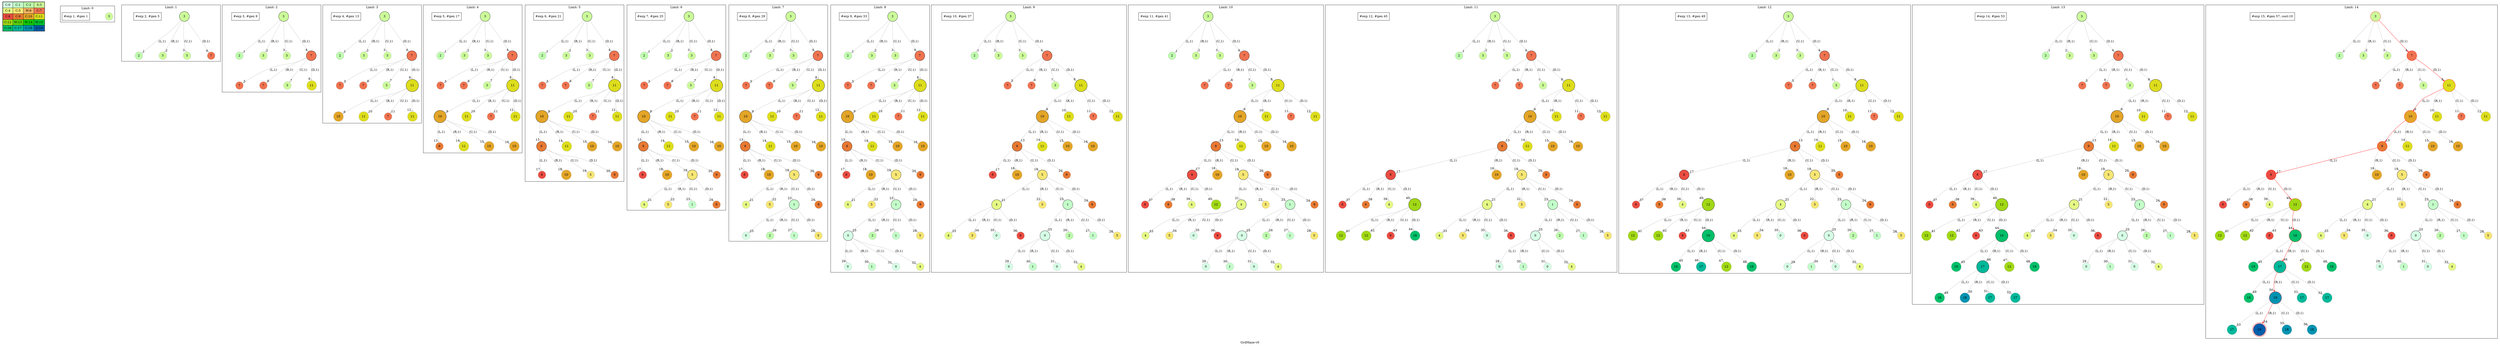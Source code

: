 digraph GrdMaze { label="GrdMaze-v0" nodesep=1 ranksep=1 node [shape=circle] edge [arrowsize=0.7] 
subgraph MAP {label=Map;map [shape=plaintext label=<<table border="1" cellpadding="5" cellspacing="0" cellborder="1"><tr><td bgcolor="0.39803922 0.15947579 0.99679532 1.        ">C:0</td><td bgcolor="0.35098039 0.23194764 0.99315867 1.        ">C:1</td><td bgcolor="0.29607843 0.31486959 0.98720184 1.        ">C:2</td><td bgcolor="0.24901961 0.38410575 0.98063477 1.        ">S:3</td></tr><tr><td bgcolor="0.19411765 0.46220388 0.97128103 1.        ">C:4</td><td bgcolor="0.14705882 0.52643216 0.96182564 1.        ">C:5</td><td bgcolor="0.09215686 0.59770746 0.94913494 1.        ">W:6</td><td bgcolor="0.0372549  0.66454018 0.93467977 1.        ">C:7</td></tr><tr><td bgcolor="0.00980392 0.71791192 0.92090552 1.        ">C:8</td><td bgcolor="0.06470588 0.77520398 0.9032472  1.        ">C:9</td><td bgcolor="0.11176471 0.81974048 0.88677369 1.        ">C:10</td><td bgcolor="0.16666667 0.8660254  0.8660254  1.        ">C:11</td></tr><tr><td bgcolor="0.21372549 0.9005867  0.84695821 1.        ">C:12</td><td bgcolor="0.26862745 0.93467977 0.82325295 1.        ">W:13</td><td bgcolor="0.32352941 0.96182564 0.79801723 1.        ">W:14</td><td bgcolor="0.37058824 0.97940977 0.77520398 1.        ">W:15</td></tr><tr><td bgcolor="0.4254902  0.99315867 0.74725253 1.        ">C:16</td><td bgcolor="0.47254902 0.99907048 0.72218645 1.        ">C:17</td><td bgcolor="0.52745098 0.99907048 0.69169844 1.        ">C:18</td><td bgcolor="0.5745098  0.99315867 0.66454018 1.        ">G:19</td></tr></table>>]} 
subgraph cluster0 { label="Limit: 0"    "0_3" [label=3 style=filled color=grey fillcolor="0.24901961 0.38410575 0.98063477 1.        " ];   "#exp 1, #gen 1" [ shape=box ]; }
subgraph cluster1 { label="Limit: 1"    "1_3" [label=3 style=filled color=grey fillcolor="0.24901961 0.38410575 0.98063477 1.        " ];  
"1_3" [label=" 3 " style=filled color=black fillcolor="0.24901961 0.38410575 0.98063477 1.        " ];  "1_3.2-0" [label=2 style=filled color=grey fillcolor="0.29607843 0.31486959 0.98720184 1.        " ];   "1_3" -> "1_3.2-0" [label="(L,1)" headlabel=" 1 " color=grey ]; 
"1_3.3-1" [label=3 style=filled color=grey fillcolor="0.24901961 0.38410575 0.98063477 1.        " ];   "1_3" -> "1_3.3-1" [label="(R,1)" headlabel=" 2 " color=grey ]; 
"1_3.3-2" [label=3 style=filled color=grey fillcolor="0.24901961 0.38410575 0.98063477 1.        " ];   "1_3" -> "1_3.3-2" [label="(U,1)" headlabel=" 3 " color=grey ]; 
"1_3.7-3" [label=7 style=filled color=grey fillcolor="0.0372549  0.66454018 0.93467977 1.        " ];   "1_3" -> "1_3.7-3" [label="(D,1)" headlabel=" 4 " color=grey ];  "#exp 2, #gen 5" [ shape=box ]; }
subgraph cluster2 { label="Limit: 2"    "2_3" [label=3 style=filled color=grey fillcolor="0.24901961 0.38410575 0.98063477 1.        " ];  
"2_3" [label=" 3 " style=filled color=black fillcolor="0.24901961 0.38410575 0.98063477 1.        " ];  "2_3.2-0" [label=2 style=filled color=grey fillcolor="0.29607843 0.31486959 0.98720184 1.        " ];   "2_3" -> "2_3.2-0" [label="(L,1)" headlabel=" 1 " color=grey ]; 
"2_3.3-1" [label=3 style=filled color=grey fillcolor="0.24901961 0.38410575 0.98063477 1.        " ];   "2_3" -> "2_3.3-1" [label="(R,1)" headlabel=" 2 " color=grey ]; 
"2_3.3-2" [label=3 style=filled color=grey fillcolor="0.24901961 0.38410575 0.98063477 1.        " ];   "2_3" -> "2_3.3-2" [label="(U,1)" headlabel=" 3 " color=grey ]; 
"2_3.7-3" [label=7 style=filled color=grey fillcolor="0.0372549  0.66454018 0.93467977 1.        " ];   "2_3" -> "2_3.7-3" [label="(D,1)" headlabel=" 4 " color=grey ]; 
"2_3.7-3" [label=" 7 " style=filled color=black fillcolor="0.0372549  0.66454018 0.93467977 1.        " ];  "2_3.7.7-0" [label=7 style=filled color=grey fillcolor="0.0372549  0.66454018 0.93467977 1.        " ];   "2_3.7-3" -> "2_3.7.7-0" [label="(L,1)" headlabel=" 5 " color=grey ]; 
"2_3.7.7-1" [label=7 style=filled color=grey fillcolor="0.0372549  0.66454018 0.93467977 1.        " ];   "2_3.7-3" -> "2_3.7.7-1" [label="(R,1)" headlabel=" 6 " color=grey ]; 
"2_3.7.3-2" [label=3 style=filled color=grey fillcolor="0.24901961 0.38410575 0.98063477 1.        " ];   "2_3.7-3" -> "2_3.7.3-2" [label="(U,1)" headlabel=" 7 " color=grey ]; 
"2_3.7.11-3" [label=11 style=filled color=grey fillcolor="0.16666667 0.8660254  0.8660254  1.        " ];   "2_3.7-3" -> "2_3.7.11-3" [label="(D,1)" headlabel=" 8 " color=grey ];  "#exp 3, #gen 9" [ shape=box ]; }
subgraph cluster3 { label="Limit: 3"    "3_3" [label=3 style=filled color=grey fillcolor="0.24901961 0.38410575 0.98063477 1.        " ];  
"3_3" [label=" 3 " style=filled color=black fillcolor="0.24901961 0.38410575 0.98063477 1.        " ];  "3_3.2-0" [label=2 style=filled color=grey fillcolor="0.29607843 0.31486959 0.98720184 1.        " ];   "3_3" -> "3_3.2-0" [label="(L,1)" headlabel=" 1 " color=grey ]; 
"3_3.3-1" [label=3 style=filled color=grey fillcolor="0.24901961 0.38410575 0.98063477 1.        " ];   "3_3" -> "3_3.3-1" [label="(R,1)" headlabel=" 2 " color=grey ]; 
"3_3.3-2" [label=3 style=filled color=grey fillcolor="0.24901961 0.38410575 0.98063477 1.        " ];   "3_3" -> "3_3.3-2" [label="(U,1)" headlabel=" 3 " color=grey ]; 
"3_3.7-3" [label=7 style=filled color=grey fillcolor="0.0372549  0.66454018 0.93467977 1.        " ];   "3_3" -> "3_3.7-3" [label="(D,1)" headlabel=" 4 " color=grey ]; 
"3_3.7-3" [label=" 7 " style=filled color=black fillcolor="0.0372549  0.66454018 0.93467977 1.        " ];  "3_3.7.7-0" [label=7 style=filled color=grey fillcolor="0.0372549  0.66454018 0.93467977 1.        " ];   "3_3.7-3" -> "3_3.7.7-0" [label="(L,1)" headlabel=" 5 " color=grey ]; 
"3_3.7.7-1" [label=7 style=filled color=grey fillcolor="0.0372549  0.66454018 0.93467977 1.        " ];   "3_3.7-3" -> "3_3.7.7-1" [label="(R,1)" headlabel=" 6 " color=grey ]; 
"3_3.7.3-2" [label=3 style=filled color=grey fillcolor="0.24901961 0.38410575 0.98063477 1.        " ];   "3_3.7-3" -> "3_3.7.3-2" [label="(U,1)" headlabel=" 7 " color=grey ]; 
"3_3.7.11-3" [label=11 style=filled color=grey fillcolor="0.16666667 0.8660254  0.8660254  1.        " ];   "3_3.7-3" -> "3_3.7.11-3" [label="(D,1)" headlabel=" 8 " color=grey ]; 
"3_3.7.11-3" [label=" 11 " style=filled color=black fillcolor="0.16666667 0.8660254  0.8660254  1.        " ];  "3_3.7.11.10-0" [label=10 style=filled color=grey fillcolor="0.11176471 0.81974048 0.88677369 1.        " ];   "3_3.7.11-3" -> "3_3.7.11.10-0" [label="(L,1)" headlabel=" 9 " color=grey ]; 
"3_3.7.11.11-1" [label=11 style=filled color=grey fillcolor="0.16666667 0.8660254  0.8660254  1.        " ];   "3_3.7.11-3" -> "3_3.7.11.11-1" [label="(R,1)" headlabel=" 10 " color=grey ]; 
"3_3.7.11.7-2" [label=7 style=filled color=grey fillcolor="0.0372549  0.66454018 0.93467977 1.        " ];   "3_3.7.11-3" -> "3_3.7.11.7-2" [label="(U,1)" headlabel=" 11 " color=grey ]; 
"3_3.7.11.11-3" [label=11 style=filled color=grey fillcolor="0.16666667 0.8660254  0.8660254  1.        " ];   "3_3.7.11-3" -> "3_3.7.11.11-3" [label="(D,1)" headlabel=" 12 " color=grey ];  "#exp 4, #gen 13" [ shape=box ]; }
subgraph cluster4 { label="Limit: 4"    "4_3" [label=3 style=filled color=grey fillcolor="0.24901961 0.38410575 0.98063477 1.        " ];  
"4_3" [label=" 3 " style=filled color=black fillcolor="0.24901961 0.38410575 0.98063477 1.        " ];  "4_3.2-0" [label=2 style=filled color=grey fillcolor="0.29607843 0.31486959 0.98720184 1.        " ];   "4_3" -> "4_3.2-0" [label="(L,1)" headlabel=" 1 " color=grey ]; 
"4_3.3-1" [label=3 style=filled color=grey fillcolor="0.24901961 0.38410575 0.98063477 1.        " ];   "4_3" -> "4_3.3-1" [label="(R,1)" headlabel=" 2 " color=grey ]; 
"4_3.3-2" [label=3 style=filled color=grey fillcolor="0.24901961 0.38410575 0.98063477 1.        " ];   "4_3" -> "4_3.3-2" [label="(U,1)" headlabel=" 3 " color=grey ]; 
"4_3.7-3" [label=7 style=filled color=grey fillcolor="0.0372549  0.66454018 0.93467977 1.        " ];   "4_3" -> "4_3.7-3" [label="(D,1)" headlabel=" 4 " color=grey ]; 
"4_3.7-3" [label=" 7 " style=filled color=black fillcolor="0.0372549  0.66454018 0.93467977 1.        " ];  "4_3.7.7-0" [label=7 style=filled color=grey fillcolor="0.0372549  0.66454018 0.93467977 1.        " ];   "4_3.7-3" -> "4_3.7.7-0" [label="(L,1)" headlabel=" 5 " color=grey ]; 
"4_3.7.7-1" [label=7 style=filled color=grey fillcolor="0.0372549  0.66454018 0.93467977 1.        " ];   "4_3.7-3" -> "4_3.7.7-1" [label="(R,1)" headlabel=" 6 " color=grey ]; 
"4_3.7.3-2" [label=3 style=filled color=grey fillcolor="0.24901961 0.38410575 0.98063477 1.        " ];   "4_3.7-3" -> "4_3.7.3-2" [label="(U,1)" headlabel=" 7 " color=grey ]; 
"4_3.7.11-3" [label=11 style=filled color=grey fillcolor="0.16666667 0.8660254  0.8660254  1.        " ];   "4_3.7-3" -> "4_3.7.11-3" [label="(D,1)" headlabel=" 8 " color=grey ]; 
"4_3.7.11-3" [label=" 11 " style=filled color=black fillcolor="0.16666667 0.8660254  0.8660254  1.        " ];  "4_3.7.11.10-0" [label=10 style=filled color=grey fillcolor="0.11176471 0.81974048 0.88677369 1.        " ];   "4_3.7.11-3" -> "4_3.7.11.10-0" [label="(L,1)" headlabel=" 9 " color=grey ]; 
"4_3.7.11.11-1" [label=11 style=filled color=grey fillcolor="0.16666667 0.8660254  0.8660254  1.        " ];   "4_3.7.11-3" -> "4_3.7.11.11-1" [label="(R,1)" headlabel=" 10 " color=grey ]; 
"4_3.7.11.7-2" [label=7 style=filled color=grey fillcolor="0.0372549  0.66454018 0.93467977 1.        " ];   "4_3.7.11-3" -> "4_3.7.11.7-2" [label="(U,1)" headlabel=" 11 " color=grey ]; 
"4_3.7.11.11-3" [label=11 style=filled color=grey fillcolor="0.16666667 0.8660254  0.8660254  1.        " ];   "4_3.7.11-3" -> "4_3.7.11.11-3" [label="(D,1)" headlabel=" 12 " color=grey ]; 
"4_3.7.11.10-0" [label=" 10 " style=filled color=black fillcolor="0.11176471 0.81974048 0.88677369 1.        " ];  "4_3.7.11.10.9-0" [label=9 style=filled color=grey fillcolor="0.06470588 0.77520398 0.9032472  1.        " ];   "4_3.7.11.10-0" -> "4_3.7.11.10.9-0" [label="(L,1)" headlabel=" 13 " color=grey ]; 
"4_3.7.11.10.11-1" [label=11 style=filled color=grey fillcolor="0.16666667 0.8660254  0.8660254  1.        " ];   "4_3.7.11.10-0" -> "4_3.7.11.10.11-1" [label="(R,1)" headlabel=" 14 " color=grey ]; 
"4_3.7.11.10.10-2" [label=10 style=filled color=grey fillcolor="0.11176471 0.81974048 0.88677369 1.        " ];   "4_3.7.11.10-0" -> "4_3.7.11.10.10-2" [label="(U,1)" headlabel=" 15 " color=grey ]; 
"4_3.7.11.10.10-3" [label=10 style=filled color=grey fillcolor="0.11176471 0.81974048 0.88677369 1.        " ];   "4_3.7.11.10-0" -> "4_3.7.11.10.10-3" [label="(D,1)" headlabel=" 16 " color=grey ];  "#exp 5, #gen 17" [ shape=box ]; }
subgraph cluster5 { label="Limit: 5"    "5_3" [label=3 style=filled color=grey fillcolor="0.24901961 0.38410575 0.98063477 1.        " ];  
"5_3" [label=" 3 " style=filled color=black fillcolor="0.24901961 0.38410575 0.98063477 1.        " ];  "5_3.2-0" [label=2 style=filled color=grey fillcolor="0.29607843 0.31486959 0.98720184 1.        " ];   "5_3" -> "5_3.2-0" [label="(L,1)" headlabel=" 1 " color=grey ]; 
"5_3.3-1" [label=3 style=filled color=grey fillcolor="0.24901961 0.38410575 0.98063477 1.        " ];   "5_3" -> "5_3.3-1" [label="(R,1)" headlabel=" 2 " color=grey ]; 
"5_3.3-2" [label=3 style=filled color=grey fillcolor="0.24901961 0.38410575 0.98063477 1.        " ];   "5_3" -> "5_3.3-2" [label="(U,1)" headlabel=" 3 " color=grey ]; 
"5_3.7-3" [label=7 style=filled color=grey fillcolor="0.0372549  0.66454018 0.93467977 1.        " ];   "5_3" -> "5_3.7-3" [label="(D,1)" headlabel=" 4 " color=grey ]; 
"5_3.7-3" [label=" 7 " style=filled color=black fillcolor="0.0372549  0.66454018 0.93467977 1.        " ];  "5_3.7.7-0" [label=7 style=filled color=grey fillcolor="0.0372549  0.66454018 0.93467977 1.        " ];   "5_3.7-3" -> "5_3.7.7-0" [label="(L,1)" headlabel=" 5 " color=grey ]; 
"5_3.7.7-1" [label=7 style=filled color=grey fillcolor="0.0372549  0.66454018 0.93467977 1.        " ];   "5_3.7-3" -> "5_3.7.7-1" [label="(R,1)" headlabel=" 6 " color=grey ]; 
"5_3.7.3-2" [label=3 style=filled color=grey fillcolor="0.24901961 0.38410575 0.98063477 1.        " ];   "5_3.7-3" -> "5_3.7.3-2" [label="(U,1)" headlabel=" 7 " color=grey ]; 
"5_3.7.11-3" [label=11 style=filled color=grey fillcolor="0.16666667 0.8660254  0.8660254  1.        " ];   "5_3.7-3" -> "5_3.7.11-3" [label="(D,1)" headlabel=" 8 " color=grey ]; 
"5_3.7.11-3" [label=" 11 " style=filled color=black fillcolor="0.16666667 0.8660254  0.8660254  1.        " ];  "5_3.7.11.10-0" [label=10 style=filled color=grey fillcolor="0.11176471 0.81974048 0.88677369 1.        " ];   "5_3.7.11-3" -> "5_3.7.11.10-0" [label="(L,1)" headlabel=" 9 " color=grey ]; 
"5_3.7.11.11-1" [label=11 style=filled color=grey fillcolor="0.16666667 0.8660254  0.8660254  1.        " ];   "5_3.7.11-3" -> "5_3.7.11.11-1" [label="(R,1)" headlabel=" 10 " color=grey ]; 
"5_3.7.11.7-2" [label=7 style=filled color=grey fillcolor="0.0372549  0.66454018 0.93467977 1.        " ];   "5_3.7.11-3" -> "5_3.7.11.7-2" [label="(U,1)" headlabel=" 11 " color=grey ]; 
"5_3.7.11.11-3" [label=11 style=filled color=grey fillcolor="0.16666667 0.8660254  0.8660254  1.        " ];   "5_3.7.11-3" -> "5_3.7.11.11-3" [label="(D,1)" headlabel=" 12 " color=grey ]; 
"5_3.7.11.10-0" [label=" 10 " style=filled color=black fillcolor="0.11176471 0.81974048 0.88677369 1.        " ];  "5_3.7.11.10.9-0" [label=9 style=filled color=grey fillcolor="0.06470588 0.77520398 0.9032472  1.        " ];   "5_3.7.11.10-0" -> "5_3.7.11.10.9-0" [label="(L,1)" headlabel=" 13 " color=grey ]; 
"5_3.7.11.10.11-1" [label=11 style=filled color=grey fillcolor="0.16666667 0.8660254  0.8660254  1.        " ];   "5_3.7.11.10-0" -> "5_3.7.11.10.11-1" [label="(R,1)" headlabel=" 14 " color=grey ]; 
"5_3.7.11.10.10-2" [label=10 style=filled color=grey fillcolor="0.11176471 0.81974048 0.88677369 1.        " ];   "5_3.7.11.10-0" -> "5_3.7.11.10.10-2" [label="(U,1)" headlabel=" 15 " color=grey ]; 
"5_3.7.11.10.10-3" [label=10 style=filled color=grey fillcolor="0.11176471 0.81974048 0.88677369 1.        " ];   "5_3.7.11.10-0" -> "5_3.7.11.10.10-3" [label="(D,1)" headlabel=" 16 " color=grey ]; 
"5_3.7.11.10.9-0" [label=" 9 " style=filled color=black fillcolor="0.06470588 0.77520398 0.9032472  1.        " ];  "5_3.7.11.10.9.8-0" [label=8 style=filled color=grey fillcolor="0.00980392 0.71791192 0.92090552 1.        " ];   "5_3.7.11.10.9-0" -> "5_3.7.11.10.9.8-0" [label="(L,1)" headlabel=" 17 " color=grey ]; 
"5_3.7.11.10.9.10-1" [label=10 style=filled color=grey fillcolor="0.11176471 0.81974048 0.88677369 1.        " ];   "5_3.7.11.10.9-0" -> "5_3.7.11.10.9.10-1" [label="(R,1)" headlabel=" 18 " color=grey ]; 
"5_3.7.11.10.9.5-2" [label=5 style=filled color=grey fillcolor="0.14705882 0.52643216 0.96182564 1.        " ];   "5_3.7.11.10.9-0" -> "5_3.7.11.10.9.5-2" [label="(U,1)" headlabel=" 19 " color=grey ]; 
"5_3.7.11.10.9.9-3" [label=9 style=filled color=grey fillcolor="0.06470588 0.77520398 0.9032472  1.        " ];   "5_3.7.11.10.9-0" -> "5_3.7.11.10.9.9-3" [label="(D,1)" headlabel=" 20 " color=grey ];  "#exp 6, #gen 21" [ shape=box ]; }
subgraph cluster6 { label="Limit: 6"    "6_3" [label=3 style=filled color=grey fillcolor="0.24901961 0.38410575 0.98063477 1.        " ];  
"6_3" [label=" 3 " style=filled color=black fillcolor="0.24901961 0.38410575 0.98063477 1.        " ];  "6_3.2-0" [label=2 style=filled color=grey fillcolor="0.29607843 0.31486959 0.98720184 1.        " ];   "6_3" -> "6_3.2-0" [label="(L,1)" headlabel=" 1 " color=grey ]; 
"6_3.3-1" [label=3 style=filled color=grey fillcolor="0.24901961 0.38410575 0.98063477 1.        " ];   "6_3" -> "6_3.3-1" [label="(R,1)" headlabel=" 2 " color=grey ]; 
"6_3.3-2" [label=3 style=filled color=grey fillcolor="0.24901961 0.38410575 0.98063477 1.        " ];   "6_3" -> "6_3.3-2" [label="(U,1)" headlabel=" 3 " color=grey ]; 
"6_3.7-3" [label=7 style=filled color=grey fillcolor="0.0372549  0.66454018 0.93467977 1.        " ];   "6_3" -> "6_3.7-3" [label="(D,1)" headlabel=" 4 " color=grey ]; 
"6_3.7-3" [label=" 7 " style=filled color=black fillcolor="0.0372549  0.66454018 0.93467977 1.        " ];  "6_3.7.7-0" [label=7 style=filled color=grey fillcolor="0.0372549  0.66454018 0.93467977 1.        " ];   "6_3.7-3" -> "6_3.7.7-0" [label="(L,1)" headlabel=" 5 " color=grey ]; 
"6_3.7.7-1" [label=7 style=filled color=grey fillcolor="0.0372549  0.66454018 0.93467977 1.        " ];   "6_3.7-3" -> "6_3.7.7-1" [label="(R,1)" headlabel=" 6 " color=grey ]; 
"6_3.7.3-2" [label=3 style=filled color=grey fillcolor="0.24901961 0.38410575 0.98063477 1.        " ];   "6_3.7-3" -> "6_3.7.3-2" [label="(U,1)" headlabel=" 7 " color=grey ]; 
"6_3.7.11-3" [label=11 style=filled color=grey fillcolor="0.16666667 0.8660254  0.8660254  1.        " ];   "6_3.7-3" -> "6_3.7.11-3" [label="(D,1)" headlabel=" 8 " color=grey ]; 
"6_3.7.11-3" [label=" 11 " style=filled color=black fillcolor="0.16666667 0.8660254  0.8660254  1.        " ];  "6_3.7.11.10-0" [label=10 style=filled color=grey fillcolor="0.11176471 0.81974048 0.88677369 1.        " ];   "6_3.7.11-3" -> "6_3.7.11.10-0" [label="(L,1)" headlabel=" 9 " color=grey ]; 
"6_3.7.11.11-1" [label=11 style=filled color=grey fillcolor="0.16666667 0.8660254  0.8660254  1.        " ];   "6_3.7.11-3" -> "6_3.7.11.11-1" [label="(R,1)" headlabel=" 10 " color=grey ]; 
"6_3.7.11.7-2" [label=7 style=filled color=grey fillcolor="0.0372549  0.66454018 0.93467977 1.        " ];   "6_3.7.11-3" -> "6_3.7.11.7-2" [label="(U,1)" headlabel=" 11 " color=grey ]; 
"6_3.7.11.11-3" [label=11 style=filled color=grey fillcolor="0.16666667 0.8660254  0.8660254  1.        " ];   "6_3.7.11-3" -> "6_3.7.11.11-3" [label="(D,1)" headlabel=" 12 " color=grey ]; 
"6_3.7.11.10-0" [label=" 10 " style=filled color=black fillcolor="0.11176471 0.81974048 0.88677369 1.        " ];  "6_3.7.11.10.9-0" [label=9 style=filled color=grey fillcolor="0.06470588 0.77520398 0.9032472  1.        " ];   "6_3.7.11.10-0" -> "6_3.7.11.10.9-0" [label="(L,1)" headlabel=" 13 " color=grey ]; 
"6_3.7.11.10.11-1" [label=11 style=filled color=grey fillcolor="0.16666667 0.8660254  0.8660254  1.        " ];   "6_3.7.11.10-0" -> "6_3.7.11.10.11-1" [label="(R,1)" headlabel=" 14 " color=grey ]; 
"6_3.7.11.10.10-2" [label=10 style=filled color=grey fillcolor="0.11176471 0.81974048 0.88677369 1.        " ];   "6_3.7.11.10-0" -> "6_3.7.11.10.10-2" [label="(U,1)" headlabel=" 15 " color=grey ]; 
"6_3.7.11.10.10-3" [label=10 style=filled color=grey fillcolor="0.11176471 0.81974048 0.88677369 1.        " ];   "6_3.7.11.10-0" -> "6_3.7.11.10.10-3" [label="(D,1)" headlabel=" 16 " color=grey ]; 
"6_3.7.11.10.9-0" [label=" 9 " style=filled color=black fillcolor="0.06470588 0.77520398 0.9032472  1.        " ];  "6_3.7.11.10.9.8-0" [label=8 style=filled color=grey fillcolor="0.00980392 0.71791192 0.92090552 1.        " ];   "6_3.7.11.10.9-0" -> "6_3.7.11.10.9.8-0" [label="(L,1)" headlabel=" 17 " color=grey ]; 
"6_3.7.11.10.9.10-1" [label=10 style=filled color=grey fillcolor="0.11176471 0.81974048 0.88677369 1.        " ];   "6_3.7.11.10.9-0" -> "6_3.7.11.10.9.10-1" [label="(R,1)" headlabel=" 18 " color=grey ]; 
"6_3.7.11.10.9.5-2" [label=5 style=filled color=grey fillcolor="0.14705882 0.52643216 0.96182564 1.        " ];   "6_3.7.11.10.9-0" -> "6_3.7.11.10.9.5-2" [label="(U,1)" headlabel=" 19 " color=grey ]; 
"6_3.7.11.10.9.9-3" [label=9 style=filled color=grey fillcolor="0.06470588 0.77520398 0.9032472  1.        " ];   "6_3.7.11.10.9-0" -> "6_3.7.11.10.9.9-3" [label="(D,1)" headlabel=" 20 " color=grey ]; 
"6_3.7.11.10.9.5-2" [label=" 5 " style=filled color=black fillcolor="0.14705882 0.52643216 0.96182564 1.        " ];  "6_3.7.11.10.9.5.4-0" [label=4 style=filled color=grey fillcolor="0.19411765 0.46220388 0.97128103 1.        " ];   "6_3.7.11.10.9.5-2" -> "6_3.7.11.10.9.5.4-0" [label="(L,1)" headlabel=" 21 " color=grey ]; 
"6_3.7.11.10.9.5.5-1" [label=5 style=filled color=grey fillcolor="0.14705882 0.52643216 0.96182564 1.        " ];   "6_3.7.11.10.9.5-2" -> "6_3.7.11.10.9.5.5-1" [label="(R,1)" headlabel=" 22 " color=grey ]; 
"6_3.7.11.10.9.5.1-2" [label=1 style=filled color=grey fillcolor="0.35098039 0.23194764 0.99315867 1.        " ];   "6_3.7.11.10.9.5-2" -> "6_3.7.11.10.9.5.1-2" [label="(U,1)" headlabel=" 23 " color=grey ]; 
"6_3.7.11.10.9.5.9-3" [label=9 style=filled color=grey fillcolor="0.06470588 0.77520398 0.9032472  1.        " ];   "6_3.7.11.10.9.5-2" -> "6_3.7.11.10.9.5.9-3" [label="(D,1)" headlabel=" 24 " color=grey ];  "#exp 7, #gen 25" [ shape=box ]; }
subgraph cluster7 { label="Limit: 7"    "7_3" [label=3 style=filled color=grey fillcolor="0.24901961 0.38410575 0.98063477 1.        " ];  
"7_3" [label=" 3 " style=filled color=black fillcolor="0.24901961 0.38410575 0.98063477 1.        " ];  "7_3.2-0" [label=2 style=filled color=grey fillcolor="0.29607843 0.31486959 0.98720184 1.        " ];   "7_3" -> "7_3.2-0" [label="(L,1)" headlabel=" 1 " color=grey ]; 
"7_3.3-1" [label=3 style=filled color=grey fillcolor="0.24901961 0.38410575 0.98063477 1.        " ];   "7_3" -> "7_3.3-1" [label="(R,1)" headlabel=" 2 " color=grey ]; 
"7_3.3-2" [label=3 style=filled color=grey fillcolor="0.24901961 0.38410575 0.98063477 1.        " ];   "7_3" -> "7_3.3-2" [label="(U,1)" headlabel=" 3 " color=grey ]; 
"7_3.7-3" [label=7 style=filled color=grey fillcolor="0.0372549  0.66454018 0.93467977 1.        " ];   "7_3" -> "7_3.7-3" [label="(D,1)" headlabel=" 4 " color=grey ]; 
"7_3.7-3" [label=" 7 " style=filled color=black fillcolor="0.0372549  0.66454018 0.93467977 1.        " ];  "7_3.7.7-0" [label=7 style=filled color=grey fillcolor="0.0372549  0.66454018 0.93467977 1.        " ];   "7_3.7-3" -> "7_3.7.7-0" [label="(L,1)" headlabel=" 5 " color=grey ]; 
"7_3.7.7-1" [label=7 style=filled color=grey fillcolor="0.0372549  0.66454018 0.93467977 1.        " ];   "7_3.7-3" -> "7_3.7.7-1" [label="(R,1)" headlabel=" 6 " color=grey ]; 
"7_3.7.3-2" [label=3 style=filled color=grey fillcolor="0.24901961 0.38410575 0.98063477 1.        " ];   "7_3.7-3" -> "7_3.7.3-2" [label="(U,1)" headlabel=" 7 " color=grey ]; 
"7_3.7.11-3" [label=11 style=filled color=grey fillcolor="0.16666667 0.8660254  0.8660254  1.        " ];   "7_3.7-3" -> "7_3.7.11-3" [label="(D,1)" headlabel=" 8 " color=grey ]; 
"7_3.7.11-3" [label=" 11 " style=filled color=black fillcolor="0.16666667 0.8660254  0.8660254  1.        " ];  "7_3.7.11.10-0" [label=10 style=filled color=grey fillcolor="0.11176471 0.81974048 0.88677369 1.        " ];   "7_3.7.11-3" -> "7_3.7.11.10-0" [label="(L,1)" headlabel=" 9 " color=grey ]; 
"7_3.7.11.11-1" [label=11 style=filled color=grey fillcolor="0.16666667 0.8660254  0.8660254  1.        " ];   "7_3.7.11-3" -> "7_3.7.11.11-1" [label="(R,1)" headlabel=" 10 " color=grey ]; 
"7_3.7.11.7-2" [label=7 style=filled color=grey fillcolor="0.0372549  0.66454018 0.93467977 1.        " ];   "7_3.7.11-3" -> "7_3.7.11.7-2" [label="(U,1)" headlabel=" 11 " color=grey ]; 
"7_3.7.11.11-3" [label=11 style=filled color=grey fillcolor="0.16666667 0.8660254  0.8660254  1.        " ];   "7_3.7.11-3" -> "7_3.7.11.11-3" [label="(D,1)" headlabel=" 12 " color=grey ]; 
"7_3.7.11.10-0" [label=" 10 " style=filled color=black fillcolor="0.11176471 0.81974048 0.88677369 1.        " ];  "7_3.7.11.10.9-0" [label=9 style=filled color=grey fillcolor="0.06470588 0.77520398 0.9032472  1.        " ];   "7_3.7.11.10-0" -> "7_3.7.11.10.9-0" [label="(L,1)" headlabel=" 13 " color=grey ]; 
"7_3.7.11.10.11-1" [label=11 style=filled color=grey fillcolor="0.16666667 0.8660254  0.8660254  1.        " ];   "7_3.7.11.10-0" -> "7_3.7.11.10.11-1" [label="(R,1)" headlabel=" 14 " color=grey ]; 
"7_3.7.11.10.10-2" [label=10 style=filled color=grey fillcolor="0.11176471 0.81974048 0.88677369 1.        " ];   "7_3.7.11.10-0" -> "7_3.7.11.10.10-2" [label="(U,1)" headlabel=" 15 " color=grey ]; 
"7_3.7.11.10.10-3" [label=10 style=filled color=grey fillcolor="0.11176471 0.81974048 0.88677369 1.        " ];   "7_3.7.11.10-0" -> "7_3.7.11.10.10-3" [label="(D,1)" headlabel=" 16 " color=grey ]; 
"7_3.7.11.10.9-0" [label=" 9 " style=filled color=black fillcolor="0.06470588 0.77520398 0.9032472  1.        " ];  "7_3.7.11.10.9.8-0" [label=8 style=filled color=grey fillcolor="0.00980392 0.71791192 0.92090552 1.        " ];   "7_3.7.11.10.9-0" -> "7_3.7.11.10.9.8-0" [label="(L,1)" headlabel=" 17 " color=grey ]; 
"7_3.7.11.10.9.10-1" [label=10 style=filled color=grey fillcolor="0.11176471 0.81974048 0.88677369 1.        " ];   "7_3.7.11.10.9-0" -> "7_3.7.11.10.9.10-1" [label="(R,1)" headlabel=" 18 " color=grey ]; 
"7_3.7.11.10.9.5-2" [label=5 style=filled color=grey fillcolor="0.14705882 0.52643216 0.96182564 1.        " ];   "7_3.7.11.10.9-0" -> "7_3.7.11.10.9.5-2" [label="(U,1)" headlabel=" 19 " color=grey ]; 
"7_3.7.11.10.9.9-3" [label=9 style=filled color=grey fillcolor="0.06470588 0.77520398 0.9032472  1.        " ];   "7_3.7.11.10.9-0" -> "7_3.7.11.10.9.9-3" [label="(D,1)" headlabel=" 20 " color=grey ]; 
"7_3.7.11.10.9.5-2" [label=" 5 " style=filled color=black fillcolor="0.14705882 0.52643216 0.96182564 1.        " ];  "7_3.7.11.10.9.5.4-0" [label=4 style=filled color=grey fillcolor="0.19411765 0.46220388 0.97128103 1.        " ];   "7_3.7.11.10.9.5-2" -> "7_3.7.11.10.9.5.4-0" [label="(L,1)" headlabel=" 21 " color=grey ]; 
"7_3.7.11.10.9.5.5-1" [label=5 style=filled color=grey fillcolor="0.14705882 0.52643216 0.96182564 1.        " ];   "7_3.7.11.10.9.5-2" -> "7_3.7.11.10.9.5.5-1" [label="(R,1)" headlabel=" 22 " color=grey ]; 
"7_3.7.11.10.9.5.1-2" [label=1 style=filled color=grey fillcolor="0.35098039 0.23194764 0.99315867 1.        " ];   "7_3.7.11.10.9.5-2" -> "7_3.7.11.10.9.5.1-2" [label="(U,1)" headlabel=" 23 " color=grey ]; 
"7_3.7.11.10.9.5.9-3" [label=9 style=filled color=grey fillcolor="0.06470588 0.77520398 0.9032472  1.        " ];   "7_3.7.11.10.9.5-2" -> "7_3.7.11.10.9.5.9-3" [label="(D,1)" headlabel=" 24 " color=grey ]; 
"7_3.7.11.10.9.5.1-2" [label=" 1 " style=filled color=black fillcolor="0.35098039 0.23194764 0.99315867 1.        " ];  "7_3.7.11.10.9.5.1.0-0" [label=0 style=filled color=grey fillcolor="0.39803922 0.15947579 0.99679532 1.        " ];   "7_3.7.11.10.9.5.1-2" -> "7_3.7.11.10.9.5.1.0-0" [label="(L,1)" headlabel=" 25 " color=grey ]; 
"7_3.7.11.10.9.5.1.2-1" [label=2 style=filled color=grey fillcolor="0.29607843 0.31486959 0.98720184 1.        " ];   "7_3.7.11.10.9.5.1-2" -> "7_3.7.11.10.9.5.1.2-1" [label="(R,1)" headlabel=" 26 " color=grey ]; 
"7_3.7.11.10.9.5.1.1-2" [label=1 style=filled color=grey fillcolor="0.35098039 0.23194764 0.99315867 1.        " ];   "7_3.7.11.10.9.5.1-2" -> "7_3.7.11.10.9.5.1.1-2" [label="(U,1)" headlabel=" 27 " color=grey ]; 
"7_3.7.11.10.9.5.1.5-3" [label=5 style=filled color=grey fillcolor="0.14705882 0.52643216 0.96182564 1.        " ];   "7_3.7.11.10.9.5.1-2" -> "7_3.7.11.10.9.5.1.5-3" [label="(D,1)" headlabel=" 28 " color=grey ];  "#exp 8, #gen 29" [ shape=box ]; }
subgraph cluster8 { label="Limit: 8"    "8_3" [label=3 style=filled color=grey fillcolor="0.24901961 0.38410575 0.98063477 1.        " ];  
"8_3" [label=" 3 " style=filled color=black fillcolor="0.24901961 0.38410575 0.98063477 1.        " ];  "8_3.2-0" [label=2 style=filled color=grey fillcolor="0.29607843 0.31486959 0.98720184 1.        " ];   "8_3" -> "8_3.2-0" [label="(L,1)" headlabel=" 1 " color=grey ]; 
"8_3.3-1" [label=3 style=filled color=grey fillcolor="0.24901961 0.38410575 0.98063477 1.        " ];   "8_3" -> "8_3.3-1" [label="(R,1)" headlabel=" 2 " color=grey ]; 
"8_3.3-2" [label=3 style=filled color=grey fillcolor="0.24901961 0.38410575 0.98063477 1.        " ];   "8_3" -> "8_3.3-2" [label="(U,1)" headlabel=" 3 " color=grey ]; 
"8_3.7-3" [label=7 style=filled color=grey fillcolor="0.0372549  0.66454018 0.93467977 1.        " ];   "8_3" -> "8_3.7-3" [label="(D,1)" headlabel=" 4 " color=grey ]; 
"8_3.7-3" [label=" 7 " style=filled color=black fillcolor="0.0372549  0.66454018 0.93467977 1.        " ];  "8_3.7.7-0" [label=7 style=filled color=grey fillcolor="0.0372549  0.66454018 0.93467977 1.        " ];   "8_3.7-3" -> "8_3.7.7-0" [label="(L,1)" headlabel=" 5 " color=grey ]; 
"8_3.7.7-1" [label=7 style=filled color=grey fillcolor="0.0372549  0.66454018 0.93467977 1.        " ];   "8_3.7-3" -> "8_3.7.7-1" [label="(R,1)" headlabel=" 6 " color=grey ]; 
"8_3.7.3-2" [label=3 style=filled color=grey fillcolor="0.24901961 0.38410575 0.98063477 1.        " ];   "8_3.7-3" -> "8_3.7.3-2" [label="(U,1)" headlabel=" 7 " color=grey ]; 
"8_3.7.11-3" [label=11 style=filled color=grey fillcolor="0.16666667 0.8660254  0.8660254  1.        " ];   "8_3.7-3" -> "8_3.7.11-3" [label="(D,1)" headlabel=" 8 " color=grey ]; 
"8_3.7.11-3" [label=" 11 " style=filled color=black fillcolor="0.16666667 0.8660254  0.8660254  1.        " ];  "8_3.7.11.10-0" [label=10 style=filled color=grey fillcolor="0.11176471 0.81974048 0.88677369 1.        " ];   "8_3.7.11-3" -> "8_3.7.11.10-0" [label="(L,1)" headlabel=" 9 " color=grey ]; 
"8_3.7.11.11-1" [label=11 style=filled color=grey fillcolor="0.16666667 0.8660254  0.8660254  1.        " ];   "8_3.7.11-3" -> "8_3.7.11.11-1" [label="(R,1)" headlabel=" 10 " color=grey ]; 
"8_3.7.11.7-2" [label=7 style=filled color=grey fillcolor="0.0372549  0.66454018 0.93467977 1.        " ];   "8_3.7.11-3" -> "8_3.7.11.7-2" [label="(U,1)" headlabel=" 11 " color=grey ]; 
"8_3.7.11.11-3" [label=11 style=filled color=grey fillcolor="0.16666667 0.8660254  0.8660254  1.        " ];   "8_3.7.11-3" -> "8_3.7.11.11-3" [label="(D,1)" headlabel=" 12 " color=grey ]; 
"8_3.7.11.10-0" [label=" 10 " style=filled color=black fillcolor="0.11176471 0.81974048 0.88677369 1.        " ];  "8_3.7.11.10.9-0" [label=9 style=filled color=grey fillcolor="0.06470588 0.77520398 0.9032472  1.        " ];   "8_3.7.11.10-0" -> "8_3.7.11.10.9-0" [label="(L,1)" headlabel=" 13 " color=grey ]; 
"8_3.7.11.10.11-1" [label=11 style=filled color=grey fillcolor="0.16666667 0.8660254  0.8660254  1.        " ];   "8_3.7.11.10-0" -> "8_3.7.11.10.11-1" [label="(R,1)" headlabel=" 14 " color=grey ]; 
"8_3.7.11.10.10-2" [label=10 style=filled color=grey fillcolor="0.11176471 0.81974048 0.88677369 1.        " ];   "8_3.7.11.10-0" -> "8_3.7.11.10.10-2" [label="(U,1)" headlabel=" 15 " color=grey ]; 
"8_3.7.11.10.10-3" [label=10 style=filled color=grey fillcolor="0.11176471 0.81974048 0.88677369 1.        " ];   "8_3.7.11.10-0" -> "8_3.7.11.10.10-3" [label="(D,1)" headlabel=" 16 " color=grey ]; 
"8_3.7.11.10.9-0" [label=" 9 " style=filled color=black fillcolor="0.06470588 0.77520398 0.9032472  1.        " ];  "8_3.7.11.10.9.8-0" [label=8 style=filled color=grey fillcolor="0.00980392 0.71791192 0.92090552 1.        " ];   "8_3.7.11.10.9-0" -> "8_3.7.11.10.9.8-0" [label="(L,1)" headlabel=" 17 " color=grey ]; 
"8_3.7.11.10.9.10-1" [label=10 style=filled color=grey fillcolor="0.11176471 0.81974048 0.88677369 1.        " ];   "8_3.7.11.10.9-0" -> "8_3.7.11.10.9.10-1" [label="(R,1)" headlabel=" 18 " color=grey ]; 
"8_3.7.11.10.9.5-2" [label=5 style=filled color=grey fillcolor="0.14705882 0.52643216 0.96182564 1.        " ];   "8_3.7.11.10.9-0" -> "8_3.7.11.10.9.5-2" [label="(U,1)" headlabel=" 19 " color=grey ]; 
"8_3.7.11.10.9.9-3" [label=9 style=filled color=grey fillcolor="0.06470588 0.77520398 0.9032472  1.        " ];   "8_3.7.11.10.9-0" -> "8_3.7.11.10.9.9-3" [label="(D,1)" headlabel=" 20 " color=grey ]; 
"8_3.7.11.10.9.5-2" [label=" 5 " style=filled color=black fillcolor="0.14705882 0.52643216 0.96182564 1.        " ];  "8_3.7.11.10.9.5.4-0" [label=4 style=filled color=grey fillcolor="0.19411765 0.46220388 0.97128103 1.        " ];   "8_3.7.11.10.9.5-2" -> "8_3.7.11.10.9.5.4-0" [label="(L,1)" headlabel=" 21 " color=grey ]; 
"8_3.7.11.10.9.5.5-1" [label=5 style=filled color=grey fillcolor="0.14705882 0.52643216 0.96182564 1.        " ];   "8_3.7.11.10.9.5-2" -> "8_3.7.11.10.9.5.5-1" [label="(R,1)" headlabel=" 22 " color=grey ]; 
"8_3.7.11.10.9.5.1-2" [label=1 style=filled color=grey fillcolor="0.35098039 0.23194764 0.99315867 1.        " ];   "8_3.7.11.10.9.5-2" -> "8_3.7.11.10.9.5.1-2" [label="(U,1)" headlabel=" 23 " color=grey ]; 
"8_3.7.11.10.9.5.9-3" [label=9 style=filled color=grey fillcolor="0.06470588 0.77520398 0.9032472  1.        " ];   "8_3.7.11.10.9.5-2" -> "8_3.7.11.10.9.5.9-3" [label="(D,1)" headlabel=" 24 " color=grey ]; 
"8_3.7.11.10.9.5.1-2" [label=" 1 " style=filled color=black fillcolor="0.35098039 0.23194764 0.99315867 1.        " ];  "8_3.7.11.10.9.5.1.0-0" [label=0 style=filled color=grey fillcolor="0.39803922 0.15947579 0.99679532 1.        " ];   "8_3.7.11.10.9.5.1-2" -> "8_3.7.11.10.9.5.1.0-0" [label="(L,1)" headlabel=" 25 " color=grey ]; 
"8_3.7.11.10.9.5.1.2-1" [label=2 style=filled color=grey fillcolor="0.29607843 0.31486959 0.98720184 1.        " ];   "8_3.7.11.10.9.5.1-2" -> "8_3.7.11.10.9.5.1.2-1" [label="(R,1)" headlabel=" 26 " color=grey ]; 
"8_3.7.11.10.9.5.1.1-2" [label=1 style=filled color=grey fillcolor="0.35098039 0.23194764 0.99315867 1.        " ];   "8_3.7.11.10.9.5.1-2" -> "8_3.7.11.10.9.5.1.1-2" [label="(U,1)" headlabel=" 27 " color=grey ]; 
"8_3.7.11.10.9.5.1.5-3" [label=5 style=filled color=grey fillcolor="0.14705882 0.52643216 0.96182564 1.        " ];   "8_3.7.11.10.9.5.1-2" -> "8_3.7.11.10.9.5.1.5-3" [label="(D,1)" headlabel=" 28 " color=grey ]; 
"8_3.7.11.10.9.5.1.0-0" [label=" 0 " style=filled color=black fillcolor="0.39803922 0.15947579 0.99679532 1.        " ];  "8_3.7.11.10.9.5.1.0.0-0" [label=0 style=filled color=grey fillcolor="0.39803922 0.15947579 0.99679532 1.        " ];   "8_3.7.11.10.9.5.1.0-0" -> "8_3.7.11.10.9.5.1.0.0-0" [label="(L,1)" headlabel=" 29 " color=grey ]; 
"8_3.7.11.10.9.5.1.0.1-1" [label=1 style=filled color=grey fillcolor="0.35098039 0.23194764 0.99315867 1.        " ];   "8_3.7.11.10.9.5.1.0-0" -> "8_3.7.11.10.9.5.1.0.1-1" [label="(R,1)" headlabel=" 30 " color=grey ]; 
"8_3.7.11.10.9.5.1.0.0-2" [label=0 style=filled color=grey fillcolor="0.39803922 0.15947579 0.99679532 1.        " ];   "8_3.7.11.10.9.5.1.0-0" -> "8_3.7.11.10.9.5.1.0.0-2" [label="(U,1)" headlabel=" 31 " color=grey ]; 
"8_3.7.11.10.9.5.1.0.4-3" [label=4 style=filled color=grey fillcolor="0.19411765 0.46220388 0.97128103 1.        " ];   "8_3.7.11.10.9.5.1.0-0" -> "8_3.7.11.10.9.5.1.0.4-3" [label="(D,1)" headlabel=" 32 " color=grey ];  "#exp 9, #gen 33" [ shape=box ]; }
subgraph cluster9 { label="Limit: 9"    "9_3" [label=3 style=filled color=grey fillcolor="0.24901961 0.38410575 0.98063477 1.        " ];  
"9_3" [label=" 3 " style=filled color=black fillcolor="0.24901961 0.38410575 0.98063477 1.        " ];  "9_3.2-0" [label=2 style=filled color=grey fillcolor="0.29607843 0.31486959 0.98720184 1.        " ];   "9_3" -> "9_3.2-0" [label="(L,1)" headlabel=" 1 " color=grey ]; 
"9_3.3-1" [label=3 style=filled color=grey fillcolor="0.24901961 0.38410575 0.98063477 1.        " ];   "9_3" -> "9_3.3-1" [label="(R,1)" headlabel=" 2 " color=grey ]; 
"9_3.3-2" [label=3 style=filled color=grey fillcolor="0.24901961 0.38410575 0.98063477 1.        " ];   "9_3" -> "9_3.3-2" [label="(U,1)" headlabel=" 3 " color=grey ]; 
"9_3.7-3" [label=7 style=filled color=grey fillcolor="0.0372549  0.66454018 0.93467977 1.        " ];   "9_3" -> "9_3.7-3" [label="(D,1)" headlabel=" 4 " color=grey ]; 
"9_3.7-3" [label=" 7 " style=filled color=black fillcolor="0.0372549  0.66454018 0.93467977 1.        " ];  "9_3.7.7-0" [label=7 style=filled color=grey fillcolor="0.0372549  0.66454018 0.93467977 1.        " ];   "9_3.7-3" -> "9_3.7.7-0" [label="(L,1)" headlabel=" 5 " color=grey ]; 
"9_3.7.7-1" [label=7 style=filled color=grey fillcolor="0.0372549  0.66454018 0.93467977 1.        " ];   "9_3.7-3" -> "9_3.7.7-1" [label="(R,1)" headlabel=" 6 " color=grey ]; 
"9_3.7.3-2" [label=3 style=filled color=grey fillcolor="0.24901961 0.38410575 0.98063477 1.        " ];   "9_3.7-3" -> "9_3.7.3-2" [label="(U,1)" headlabel=" 7 " color=grey ]; 
"9_3.7.11-3" [label=11 style=filled color=grey fillcolor="0.16666667 0.8660254  0.8660254  1.        " ];   "9_3.7-3" -> "9_3.7.11-3" [label="(D,1)" headlabel=" 8 " color=grey ]; 
"9_3.7.11-3" [label=" 11 " style=filled color=black fillcolor="0.16666667 0.8660254  0.8660254  1.        " ];  "9_3.7.11.10-0" [label=10 style=filled color=grey fillcolor="0.11176471 0.81974048 0.88677369 1.        " ];   "9_3.7.11-3" -> "9_3.7.11.10-0" [label="(L,1)" headlabel=" 9 " color=grey ]; 
"9_3.7.11.11-1" [label=11 style=filled color=grey fillcolor="0.16666667 0.8660254  0.8660254  1.        " ];   "9_3.7.11-3" -> "9_3.7.11.11-1" [label="(R,1)" headlabel=" 10 " color=grey ]; 
"9_3.7.11.7-2" [label=7 style=filled color=grey fillcolor="0.0372549  0.66454018 0.93467977 1.        " ];   "9_3.7.11-3" -> "9_3.7.11.7-2" [label="(U,1)" headlabel=" 11 " color=grey ]; 
"9_3.7.11.11-3" [label=11 style=filled color=grey fillcolor="0.16666667 0.8660254  0.8660254  1.        " ];   "9_3.7.11-3" -> "9_3.7.11.11-3" [label="(D,1)" headlabel=" 12 " color=grey ]; 
"9_3.7.11.10-0" [label=" 10 " style=filled color=black fillcolor="0.11176471 0.81974048 0.88677369 1.        " ];  "9_3.7.11.10.9-0" [label=9 style=filled color=grey fillcolor="0.06470588 0.77520398 0.9032472  1.        " ];   "9_3.7.11.10-0" -> "9_3.7.11.10.9-0" [label="(L,1)" headlabel=" 13 " color=grey ]; 
"9_3.7.11.10.11-1" [label=11 style=filled color=grey fillcolor="0.16666667 0.8660254  0.8660254  1.        " ];   "9_3.7.11.10-0" -> "9_3.7.11.10.11-1" [label="(R,1)" headlabel=" 14 " color=grey ]; 
"9_3.7.11.10.10-2" [label=10 style=filled color=grey fillcolor="0.11176471 0.81974048 0.88677369 1.        " ];   "9_3.7.11.10-0" -> "9_3.7.11.10.10-2" [label="(U,1)" headlabel=" 15 " color=grey ]; 
"9_3.7.11.10.10-3" [label=10 style=filled color=grey fillcolor="0.11176471 0.81974048 0.88677369 1.        " ];   "9_3.7.11.10-0" -> "9_3.7.11.10.10-3" [label="(D,1)" headlabel=" 16 " color=grey ]; 
"9_3.7.11.10.9-0" [label=" 9 " style=filled color=black fillcolor="0.06470588 0.77520398 0.9032472  1.        " ];  "9_3.7.11.10.9.8-0" [label=8 style=filled color=grey fillcolor="0.00980392 0.71791192 0.92090552 1.        " ];   "9_3.7.11.10.9-0" -> "9_3.7.11.10.9.8-0" [label="(L,1)" headlabel=" 17 " color=grey ]; 
"9_3.7.11.10.9.10-1" [label=10 style=filled color=grey fillcolor="0.11176471 0.81974048 0.88677369 1.        " ];   "9_3.7.11.10.9-0" -> "9_3.7.11.10.9.10-1" [label="(R,1)" headlabel=" 18 " color=grey ]; 
"9_3.7.11.10.9.5-2" [label=5 style=filled color=grey fillcolor="0.14705882 0.52643216 0.96182564 1.        " ];   "9_3.7.11.10.9-0" -> "9_3.7.11.10.9.5-2" [label="(U,1)" headlabel=" 19 " color=grey ]; 
"9_3.7.11.10.9.9-3" [label=9 style=filled color=grey fillcolor="0.06470588 0.77520398 0.9032472  1.        " ];   "9_3.7.11.10.9-0" -> "9_3.7.11.10.9.9-3" [label="(D,1)" headlabel=" 20 " color=grey ]; 
"9_3.7.11.10.9.5-2" [label=" 5 " style=filled color=black fillcolor="0.14705882 0.52643216 0.96182564 1.        " ];  "9_3.7.11.10.9.5.4-0" [label=4 style=filled color=grey fillcolor="0.19411765 0.46220388 0.97128103 1.        " ];   "9_3.7.11.10.9.5-2" -> "9_3.7.11.10.9.5.4-0" [label="(L,1)" headlabel=" 21 " color=grey ]; 
"9_3.7.11.10.9.5.5-1" [label=5 style=filled color=grey fillcolor="0.14705882 0.52643216 0.96182564 1.        " ];   "9_3.7.11.10.9.5-2" -> "9_3.7.11.10.9.5.5-1" [label="(R,1)" headlabel=" 22 " color=grey ]; 
"9_3.7.11.10.9.5.1-2" [label=1 style=filled color=grey fillcolor="0.35098039 0.23194764 0.99315867 1.        " ];   "9_3.7.11.10.9.5-2" -> "9_3.7.11.10.9.5.1-2" [label="(U,1)" headlabel=" 23 " color=grey ]; 
"9_3.7.11.10.9.5.9-3" [label=9 style=filled color=grey fillcolor="0.06470588 0.77520398 0.9032472  1.        " ];   "9_3.7.11.10.9.5-2" -> "9_3.7.11.10.9.5.9-3" [label="(D,1)" headlabel=" 24 " color=grey ]; 
"9_3.7.11.10.9.5.1-2" [label=" 1 " style=filled color=black fillcolor="0.35098039 0.23194764 0.99315867 1.        " ];  "9_3.7.11.10.9.5.1.0-0" [label=0 style=filled color=grey fillcolor="0.39803922 0.15947579 0.99679532 1.        " ];   "9_3.7.11.10.9.5.1-2" -> "9_3.7.11.10.9.5.1.0-0" [label="(L,1)" headlabel=" 25 " color=grey ]; 
"9_3.7.11.10.9.5.1.2-1" [label=2 style=filled color=grey fillcolor="0.29607843 0.31486959 0.98720184 1.        " ];   "9_3.7.11.10.9.5.1-2" -> "9_3.7.11.10.9.5.1.2-1" [label="(R,1)" headlabel=" 26 " color=grey ]; 
"9_3.7.11.10.9.5.1.1-2" [label=1 style=filled color=grey fillcolor="0.35098039 0.23194764 0.99315867 1.        " ];   "9_3.7.11.10.9.5.1-2" -> "9_3.7.11.10.9.5.1.1-2" [label="(U,1)" headlabel=" 27 " color=grey ]; 
"9_3.7.11.10.9.5.1.5-3" [label=5 style=filled color=grey fillcolor="0.14705882 0.52643216 0.96182564 1.        " ];   "9_3.7.11.10.9.5.1-2" -> "9_3.7.11.10.9.5.1.5-3" [label="(D,1)" headlabel=" 28 " color=grey ]; 
"9_3.7.11.10.9.5.1.0-0" [label=" 0 " style=filled color=black fillcolor="0.39803922 0.15947579 0.99679532 1.        " ];  "9_3.7.11.10.9.5.1.0.0-0" [label=0 style=filled color=grey fillcolor="0.39803922 0.15947579 0.99679532 1.        " ];   "9_3.7.11.10.9.5.1.0-0" -> "9_3.7.11.10.9.5.1.0.0-0" [label="(L,1)" headlabel=" 29 " color=grey ]; 
"9_3.7.11.10.9.5.1.0.1-1" [label=1 style=filled color=grey fillcolor="0.35098039 0.23194764 0.99315867 1.        " ];   "9_3.7.11.10.9.5.1.0-0" -> "9_3.7.11.10.9.5.1.0.1-1" [label="(R,1)" headlabel=" 30 " color=grey ]; 
"9_3.7.11.10.9.5.1.0.0-2" [label=0 style=filled color=grey fillcolor="0.39803922 0.15947579 0.99679532 1.        " ];   "9_3.7.11.10.9.5.1.0-0" -> "9_3.7.11.10.9.5.1.0.0-2" [label="(U,1)" headlabel=" 31 " color=grey ]; 
"9_3.7.11.10.9.5.1.0.4-3" [label=4 style=filled color=grey fillcolor="0.19411765 0.46220388 0.97128103 1.        " ];   "9_3.7.11.10.9.5.1.0-0" -> "9_3.7.11.10.9.5.1.0.4-3" [label="(D,1)" headlabel=" 32 " color=grey ]; 
"9_3.7.11.10.9.5.4-0" [label=" 4 " style=filled color=black fillcolor="0.19411765 0.46220388 0.97128103 1.        " ];  "9_3.7.11.10.9.5.4.4-0" [label=4 style=filled color=grey fillcolor="0.19411765 0.46220388 0.97128103 1.        " ];   "9_3.7.11.10.9.5.4-0" -> "9_3.7.11.10.9.5.4.4-0" [label="(L,1)" headlabel=" 33 " color=grey ]; 
"9_3.7.11.10.9.5.4.5-1" [label=5 style=filled color=grey fillcolor="0.14705882 0.52643216 0.96182564 1.        " ];   "9_3.7.11.10.9.5.4-0" -> "9_3.7.11.10.9.5.4.5-1" [label="(R,1)" headlabel=" 34 " color=grey ]; 
"9_3.7.11.10.9.5.4.0-2" [label=0 style=filled color=grey fillcolor="0.39803922 0.15947579 0.99679532 1.        " ];   "9_3.7.11.10.9.5.4-0" -> "9_3.7.11.10.9.5.4.0-2" [label="(U,1)" headlabel=" 35 " color=grey ]; 
"9_3.7.11.10.9.5.4.8-3" [label=8 style=filled color=grey fillcolor="0.00980392 0.71791192 0.92090552 1.        " ];   "9_3.7.11.10.9.5.4-0" -> "9_3.7.11.10.9.5.4.8-3" [label="(D,1)" headlabel=" 36 " color=grey ];  "#exp 10, #gen 37" [ shape=box ]; }
subgraph cluster10 { label="Limit: 10"    "10_3" [label=3 style=filled color=grey fillcolor="0.24901961 0.38410575 0.98063477 1.        " ];  
"10_3" [label=" 3 " style=filled color=black fillcolor="0.24901961 0.38410575 0.98063477 1.        " ];  "10_3.2-0" [label=2 style=filled color=grey fillcolor="0.29607843 0.31486959 0.98720184 1.        " ];   "10_3" -> "10_3.2-0" [label="(L,1)" headlabel=" 1 " color=grey ]; 
"10_3.3-1" [label=3 style=filled color=grey fillcolor="0.24901961 0.38410575 0.98063477 1.        " ];   "10_3" -> "10_3.3-1" [label="(R,1)" headlabel=" 2 " color=grey ]; 
"10_3.3-2" [label=3 style=filled color=grey fillcolor="0.24901961 0.38410575 0.98063477 1.        " ];   "10_3" -> "10_3.3-2" [label="(U,1)" headlabel=" 3 " color=grey ]; 
"10_3.7-3" [label=7 style=filled color=grey fillcolor="0.0372549  0.66454018 0.93467977 1.        " ];   "10_3" -> "10_3.7-3" [label="(D,1)" headlabel=" 4 " color=grey ]; 
"10_3.7-3" [label=" 7 " style=filled color=black fillcolor="0.0372549  0.66454018 0.93467977 1.        " ];  "10_3.7.7-0" [label=7 style=filled color=grey fillcolor="0.0372549  0.66454018 0.93467977 1.        " ];   "10_3.7-3" -> "10_3.7.7-0" [label="(L,1)" headlabel=" 5 " color=grey ]; 
"10_3.7.7-1" [label=7 style=filled color=grey fillcolor="0.0372549  0.66454018 0.93467977 1.        " ];   "10_3.7-3" -> "10_3.7.7-1" [label="(R,1)" headlabel=" 6 " color=grey ]; 
"10_3.7.3-2" [label=3 style=filled color=grey fillcolor="0.24901961 0.38410575 0.98063477 1.        " ];   "10_3.7-3" -> "10_3.7.3-2" [label="(U,1)" headlabel=" 7 " color=grey ]; 
"10_3.7.11-3" [label=11 style=filled color=grey fillcolor="0.16666667 0.8660254  0.8660254  1.        " ];   "10_3.7-3" -> "10_3.7.11-3" [label="(D,1)" headlabel=" 8 " color=grey ]; 
"10_3.7.11-3" [label=" 11 " style=filled color=black fillcolor="0.16666667 0.8660254  0.8660254  1.        " ];  "10_3.7.11.10-0" [label=10 style=filled color=grey fillcolor="0.11176471 0.81974048 0.88677369 1.        " ];   "10_3.7.11-3" -> "10_3.7.11.10-0" [label="(L,1)" headlabel=" 9 " color=grey ]; 
"10_3.7.11.11-1" [label=11 style=filled color=grey fillcolor="0.16666667 0.8660254  0.8660254  1.        " ];   "10_3.7.11-3" -> "10_3.7.11.11-1" [label="(R,1)" headlabel=" 10 " color=grey ]; 
"10_3.7.11.7-2" [label=7 style=filled color=grey fillcolor="0.0372549  0.66454018 0.93467977 1.        " ];   "10_3.7.11-3" -> "10_3.7.11.7-2" [label="(U,1)" headlabel=" 11 " color=grey ]; 
"10_3.7.11.11-3" [label=11 style=filled color=grey fillcolor="0.16666667 0.8660254  0.8660254  1.        " ];   "10_3.7.11-3" -> "10_3.7.11.11-3" [label="(D,1)" headlabel=" 12 " color=grey ]; 
"10_3.7.11.10-0" [label=" 10 " style=filled color=black fillcolor="0.11176471 0.81974048 0.88677369 1.        " ];  "10_3.7.11.10.9-0" [label=9 style=filled color=grey fillcolor="0.06470588 0.77520398 0.9032472  1.        " ];   "10_3.7.11.10-0" -> "10_3.7.11.10.9-0" [label="(L,1)" headlabel=" 13 " color=grey ]; 
"10_3.7.11.10.11-1" [label=11 style=filled color=grey fillcolor="0.16666667 0.8660254  0.8660254  1.        " ];   "10_3.7.11.10-0" -> "10_3.7.11.10.11-1" [label="(R,1)" headlabel=" 14 " color=grey ]; 
"10_3.7.11.10.10-2" [label=10 style=filled color=grey fillcolor="0.11176471 0.81974048 0.88677369 1.        " ];   "10_3.7.11.10-0" -> "10_3.7.11.10.10-2" [label="(U,1)" headlabel=" 15 " color=grey ]; 
"10_3.7.11.10.10-3" [label=10 style=filled color=grey fillcolor="0.11176471 0.81974048 0.88677369 1.        " ];   "10_3.7.11.10-0" -> "10_3.7.11.10.10-3" [label="(D,1)" headlabel=" 16 " color=grey ]; 
"10_3.7.11.10.9-0" [label=" 9 " style=filled color=black fillcolor="0.06470588 0.77520398 0.9032472  1.        " ];  "10_3.7.11.10.9.8-0" [label=8 style=filled color=grey fillcolor="0.00980392 0.71791192 0.92090552 1.        " ];   "10_3.7.11.10.9-0" -> "10_3.7.11.10.9.8-0" [label="(L,1)" headlabel=" 17 " color=grey ]; 
"10_3.7.11.10.9.10-1" [label=10 style=filled color=grey fillcolor="0.11176471 0.81974048 0.88677369 1.        " ];   "10_3.7.11.10.9-0" -> "10_3.7.11.10.9.10-1" [label="(R,1)" headlabel=" 18 " color=grey ]; 
"10_3.7.11.10.9.5-2" [label=5 style=filled color=grey fillcolor="0.14705882 0.52643216 0.96182564 1.        " ];   "10_3.7.11.10.9-0" -> "10_3.7.11.10.9.5-2" [label="(U,1)" headlabel=" 19 " color=grey ]; 
"10_3.7.11.10.9.9-3" [label=9 style=filled color=grey fillcolor="0.06470588 0.77520398 0.9032472  1.        " ];   "10_3.7.11.10.9-0" -> "10_3.7.11.10.9.9-3" [label="(D,1)" headlabel=" 20 " color=grey ]; 
"10_3.7.11.10.9.5-2" [label=" 5 " style=filled color=black fillcolor="0.14705882 0.52643216 0.96182564 1.        " ];  "10_3.7.11.10.9.5.4-0" [label=4 style=filled color=grey fillcolor="0.19411765 0.46220388 0.97128103 1.        " ];   "10_3.7.11.10.9.5-2" -> "10_3.7.11.10.9.5.4-0" [label="(L,1)" headlabel=" 21 " color=grey ]; 
"10_3.7.11.10.9.5.5-1" [label=5 style=filled color=grey fillcolor="0.14705882 0.52643216 0.96182564 1.        " ];   "10_3.7.11.10.9.5-2" -> "10_3.7.11.10.9.5.5-1" [label="(R,1)" headlabel=" 22 " color=grey ]; 
"10_3.7.11.10.9.5.1-2" [label=1 style=filled color=grey fillcolor="0.35098039 0.23194764 0.99315867 1.        " ];   "10_3.7.11.10.9.5-2" -> "10_3.7.11.10.9.5.1-2" [label="(U,1)" headlabel=" 23 " color=grey ]; 
"10_3.7.11.10.9.5.9-3" [label=9 style=filled color=grey fillcolor="0.06470588 0.77520398 0.9032472  1.        " ];   "10_3.7.11.10.9.5-2" -> "10_3.7.11.10.9.5.9-3" [label="(D,1)" headlabel=" 24 " color=grey ]; 
"10_3.7.11.10.9.5.1-2" [label=" 1 " style=filled color=black fillcolor="0.35098039 0.23194764 0.99315867 1.        " ];  "10_3.7.11.10.9.5.1.0-0" [label=0 style=filled color=grey fillcolor="0.39803922 0.15947579 0.99679532 1.        " ];   "10_3.7.11.10.9.5.1-2" -> "10_3.7.11.10.9.5.1.0-0" [label="(L,1)" headlabel=" 25 " color=grey ]; 
"10_3.7.11.10.9.5.1.2-1" [label=2 style=filled color=grey fillcolor="0.29607843 0.31486959 0.98720184 1.        " ];   "10_3.7.11.10.9.5.1-2" -> "10_3.7.11.10.9.5.1.2-1" [label="(R,1)" headlabel=" 26 " color=grey ]; 
"10_3.7.11.10.9.5.1.1-2" [label=1 style=filled color=grey fillcolor="0.35098039 0.23194764 0.99315867 1.        " ];   "10_3.7.11.10.9.5.1-2" -> "10_3.7.11.10.9.5.1.1-2" [label="(U,1)" headlabel=" 27 " color=grey ]; 
"10_3.7.11.10.9.5.1.5-3" [label=5 style=filled color=grey fillcolor="0.14705882 0.52643216 0.96182564 1.        " ];   "10_3.7.11.10.9.5.1-2" -> "10_3.7.11.10.9.5.1.5-3" [label="(D,1)" headlabel=" 28 " color=grey ]; 
"10_3.7.11.10.9.5.1.0-0" [label=" 0 " style=filled color=black fillcolor="0.39803922 0.15947579 0.99679532 1.        " ];  "10_3.7.11.10.9.5.1.0.0-0" [label=0 style=filled color=grey fillcolor="0.39803922 0.15947579 0.99679532 1.        " ];   "10_3.7.11.10.9.5.1.0-0" -> "10_3.7.11.10.9.5.1.0.0-0" [label="(L,1)" headlabel=" 29 " color=grey ]; 
"10_3.7.11.10.9.5.1.0.1-1" [label=1 style=filled color=grey fillcolor="0.35098039 0.23194764 0.99315867 1.        " ];   "10_3.7.11.10.9.5.1.0-0" -> "10_3.7.11.10.9.5.1.0.1-1" [label="(R,1)" headlabel=" 30 " color=grey ]; 
"10_3.7.11.10.9.5.1.0.0-2" [label=0 style=filled color=grey fillcolor="0.39803922 0.15947579 0.99679532 1.        " ];   "10_3.7.11.10.9.5.1.0-0" -> "10_3.7.11.10.9.5.1.0.0-2" [label="(U,1)" headlabel=" 31 " color=grey ]; 
"10_3.7.11.10.9.5.1.0.4-3" [label=4 style=filled color=grey fillcolor="0.19411765 0.46220388 0.97128103 1.        " ];   "10_3.7.11.10.9.5.1.0-0" -> "10_3.7.11.10.9.5.1.0.4-3" [label="(D,1)" headlabel=" 32 " color=grey ]; 
"10_3.7.11.10.9.5.4-0" [label=" 4 " style=filled color=black fillcolor="0.19411765 0.46220388 0.97128103 1.        " ];  "10_3.7.11.10.9.5.4.4-0" [label=4 style=filled color=grey fillcolor="0.19411765 0.46220388 0.97128103 1.        " ];   "10_3.7.11.10.9.5.4-0" -> "10_3.7.11.10.9.5.4.4-0" [label="(L,1)" headlabel=" 33 " color=grey ]; 
"10_3.7.11.10.9.5.4.5-1" [label=5 style=filled color=grey fillcolor="0.14705882 0.52643216 0.96182564 1.        " ];   "10_3.7.11.10.9.5.4-0" -> "10_3.7.11.10.9.5.4.5-1" [label="(R,1)" headlabel=" 34 " color=grey ]; 
"10_3.7.11.10.9.5.4.0-2" [label=0 style=filled color=grey fillcolor="0.39803922 0.15947579 0.99679532 1.        " ];   "10_3.7.11.10.9.5.4-0" -> "10_3.7.11.10.9.5.4.0-2" [label="(U,1)" headlabel=" 35 " color=grey ]; 
"10_3.7.11.10.9.5.4.8-3" [label=8 style=filled color=grey fillcolor="0.00980392 0.71791192 0.92090552 1.        " ];   "10_3.7.11.10.9.5.4-0" -> "10_3.7.11.10.9.5.4.8-3" [label="(D,1)" headlabel=" 36 " color=grey ]; 
"10_3.7.11.10.9.8-0" [label=" 8 " style=filled color=black fillcolor="0.00980392 0.71791192 0.92090552 1.        " ];  "10_3.7.11.10.9.8.8-0" [label=8 style=filled color=grey fillcolor="0.00980392 0.71791192 0.92090552 1.        " ];   "10_3.7.11.10.9.8-0" -> "10_3.7.11.10.9.8.8-0" [label="(L,1)" headlabel=" 37 " color=grey ]; 
"10_3.7.11.10.9.8.9-1" [label=9 style=filled color=grey fillcolor="0.06470588 0.77520398 0.9032472  1.        " ];   "10_3.7.11.10.9.8-0" -> "10_3.7.11.10.9.8.9-1" [label="(R,1)" headlabel=" 38 " color=grey ]; 
"10_3.7.11.10.9.8.4-2" [label=4 style=filled color=grey fillcolor="0.19411765 0.46220388 0.97128103 1.        " ];   "10_3.7.11.10.9.8-0" -> "10_3.7.11.10.9.8.4-2" [label="(U,1)" headlabel=" 39 " color=grey ]; 
"10_3.7.11.10.9.8.12-3" [label=12 style=filled color=grey fillcolor="0.21372549 0.9005867  0.84695821 1.        " ];   "10_3.7.11.10.9.8-0" -> "10_3.7.11.10.9.8.12-3" [label="(D,1)" headlabel=" 40 " color=grey ];  "#exp 11, #gen 41" [ shape=box ]; }
subgraph cluster11 { label="Limit: 11"    "11_3" [label=3 style=filled color=grey fillcolor="0.24901961 0.38410575 0.98063477 1.        " ];  
"11_3" [label=" 3 " style=filled color=black fillcolor="0.24901961 0.38410575 0.98063477 1.        " ];  "11_3.2-0" [label=2 style=filled color=grey fillcolor="0.29607843 0.31486959 0.98720184 1.        " ];   "11_3" -> "11_3.2-0" [label="(L,1)" headlabel=" 1 " color=grey ]; 
"11_3.3-1" [label=3 style=filled color=grey fillcolor="0.24901961 0.38410575 0.98063477 1.        " ];   "11_3" -> "11_3.3-1" [label="(R,1)" headlabel=" 2 " color=grey ]; 
"11_3.3-2" [label=3 style=filled color=grey fillcolor="0.24901961 0.38410575 0.98063477 1.        " ];   "11_3" -> "11_3.3-2" [label="(U,1)" headlabel=" 3 " color=grey ]; 
"11_3.7-3" [label=7 style=filled color=grey fillcolor="0.0372549  0.66454018 0.93467977 1.        " ];   "11_3" -> "11_3.7-3" [label="(D,1)" headlabel=" 4 " color=grey ]; 
"11_3.7-3" [label=" 7 " style=filled color=black fillcolor="0.0372549  0.66454018 0.93467977 1.        " ];  "11_3.7.7-0" [label=7 style=filled color=grey fillcolor="0.0372549  0.66454018 0.93467977 1.        " ];   "11_3.7-3" -> "11_3.7.7-0" [label="(L,1)" headlabel=" 5 " color=grey ]; 
"11_3.7.7-1" [label=7 style=filled color=grey fillcolor="0.0372549  0.66454018 0.93467977 1.        " ];   "11_3.7-3" -> "11_3.7.7-1" [label="(R,1)" headlabel=" 6 " color=grey ]; 
"11_3.7.3-2" [label=3 style=filled color=grey fillcolor="0.24901961 0.38410575 0.98063477 1.        " ];   "11_3.7-3" -> "11_3.7.3-2" [label="(U,1)" headlabel=" 7 " color=grey ]; 
"11_3.7.11-3" [label=11 style=filled color=grey fillcolor="0.16666667 0.8660254  0.8660254  1.        " ];   "11_3.7-3" -> "11_3.7.11-3" [label="(D,1)" headlabel=" 8 " color=grey ]; 
"11_3.7.11-3" [label=" 11 " style=filled color=black fillcolor="0.16666667 0.8660254  0.8660254  1.        " ];  "11_3.7.11.10-0" [label=10 style=filled color=grey fillcolor="0.11176471 0.81974048 0.88677369 1.        " ];   "11_3.7.11-3" -> "11_3.7.11.10-0" [label="(L,1)" headlabel=" 9 " color=grey ]; 
"11_3.7.11.11-1" [label=11 style=filled color=grey fillcolor="0.16666667 0.8660254  0.8660254  1.        " ];   "11_3.7.11-3" -> "11_3.7.11.11-1" [label="(R,1)" headlabel=" 10 " color=grey ]; 
"11_3.7.11.7-2" [label=7 style=filled color=grey fillcolor="0.0372549  0.66454018 0.93467977 1.        " ];   "11_3.7.11-3" -> "11_3.7.11.7-2" [label="(U,1)" headlabel=" 11 " color=grey ]; 
"11_3.7.11.11-3" [label=11 style=filled color=grey fillcolor="0.16666667 0.8660254  0.8660254  1.        " ];   "11_3.7.11-3" -> "11_3.7.11.11-3" [label="(D,1)" headlabel=" 12 " color=grey ]; 
"11_3.7.11.10-0" [label=" 10 " style=filled color=black fillcolor="0.11176471 0.81974048 0.88677369 1.        " ];  "11_3.7.11.10.9-0" [label=9 style=filled color=grey fillcolor="0.06470588 0.77520398 0.9032472  1.        " ];   "11_3.7.11.10-0" -> "11_3.7.11.10.9-0" [label="(L,1)" headlabel=" 13 " color=grey ]; 
"11_3.7.11.10.11-1" [label=11 style=filled color=grey fillcolor="0.16666667 0.8660254  0.8660254  1.        " ];   "11_3.7.11.10-0" -> "11_3.7.11.10.11-1" [label="(R,1)" headlabel=" 14 " color=grey ]; 
"11_3.7.11.10.10-2" [label=10 style=filled color=grey fillcolor="0.11176471 0.81974048 0.88677369 1.        " ];   "11_3.7.11.10-0" -> "11_3.7.11.10.10-2" [label="(U,1)" headlabel=" 15 " color=grey ]; 
"11_3.7.11.10.10-3" [label=10 style=filled color=grey fillcolor="0.11176471 0.81974048 0.88677369 1.        " ];   "11_3.7.11.10-0" -> "11_3.7.11.10.10-3" [label="(D,1)" headlabel=" 16 " color=grey ]; 
"11_3.7.11.10.9-0" [label=" 9 " style=filled color=black fillcolor="0.06470588 0.77520398 0.9032472  1.        " ];  "11_3.7.11.10.9.8-0" [label=8 style=filled color=grey fillcolor="0.00980392 0.71791192 0.92090552 1.        " ];   "11_3.7.11.10.9-0" -> "11_3.7.11.10.9.8-0" [label="(L,1)" headlabel=" 17 " color=grey ]; 
"11_3.7.11.10.9.10-1" [label=10 style=filled color=grey fillcolor="0.11176471 0.81974048 0.88677369 1.        " ];   "11_3.7.11.10.9-0" -> "11_3.7.11.10.9.10-1" [label="(R,1)" headlabel=" 18 " color=grey ]; 
"11_3.7.11.10.9.5-2" [label=5 style=filled color=grey fillcolor="0.14705882 0.52643216 0.96182564 1.        " ];   "11_3.7.11.10.9-0" -> "11_3.7.11.10.9.5-2" [label="(U,1)" headlabel=" 19 " color=grey ]; 
"11_3.7.11.10.9.9-3" [label=9 style=filled color=grey fillcolor="0.06470588 0.77520398 0.9032472  1.        " ];   "11_3.7.11.10.9-0" -> "11_3.7.11.10.9.9-3" [label="(D,1)" headlabel=" 20 " color=grey ]; 
"11_3.7.11.10.9.5-2" [label=" 5 " style=filled color=black fillcolor="0.14705882 0.52643216 0.96182564 1.        " ];  "11_3.7.11.10.9.5.4-0" [label=4 style=filled color=grey fillcolor="0.19411765 0.46220388 0.97128103 1.        " ];   "11_3.7.11.10.9.5-2" -> "11_3.7.11.10.9.5.4-0" [label="(L,1)" headlabel=" 21 " color=grey ]; 
"11_3.7.11.10.9.5.5-1" [label=5 style=filled color=grey fillcolor="0.14705882 0.52643216 0.96182564 1.        " ];   "11_3.7.11.10.9.5-2" -> "11_3.7.11.10.9.5.5-1" [label="(R,1)" headlabel=" 22 " color=grey ]; 
"11_3.7.11.10.9.5.1-2" [label=1 style=filled color=grey fillcolor="0.35098039 0.23194764 0.99315867 1.        " ];   "11_3.7.11.10.9.5-2" -> "11_3.7.11.10.9.5.1-2" [label="(U,1)" headlabel=" 23 " color=grey ]; 
"11_3.7.11.10.9.5.9-3" [label=9 style=filled color=grey fillcolor="0.06470588 0.77520398 0.9032472  1.        " ];   "11_3.7.11.10.9.5-2" -> "11_3.7.11.10.9.5.9-3" [label="(D,1)" headlabel=" 24 " color=grey ]; 
"11_3.7.11.10.9.5.1-2" [label=" 1 " style=filled color=black fillcolor="0.35098039 0.23194764 0.99315867 1.        " ];  "11_3.7.11.10.9.5.1.0-0" [label=0 style=filled color=grey fillcolor="0.39803922 0.15947579 0.99679532 1.        " ];   "11_3.7.11.10.9.5.1-2" -> "11_3.7.11.10.9.5.1.0-0" [label="(L,1)" headlabel=" 25 " color=grey ]; 
"11_3.7.11.10.9.5.1.2-1" [label=2 style=filled color=grey fillcolor="0.29607843 0.31486959 0.98720184 1.        " ];   "11_3.7.11.10.9.5.1-2" -> "11_3.7.11.10.9.5.1.2-1" [label="(R,1)" headlabel=" 26 " color=grey ]; 
"11_3.7.11.10.9.5.1.1-2" [label=1 style=filled color=grey fillcolor="0.35098039 0.23194764 0.99315867 1.        " ];   "11_3.7.11.10.9.5.1-2" -> "11_3.7.11.10.9.5.1.1-2" [label="(U,1)" headlabel=" 27 " color=grey ]; 
"11_3.7.11.10.9.5.1.5-3" [label=5 style=filled color=grey fillcolor="0.14705882 0.52643216 0.96182564 1.        " ];   "11_3.7.11.10.9.5.1-2" -> "11_3.7.11.10.9.5.1.5-3" [label="(D,1)" headlabel=" 28 " color=grey ]; 
"11_3.7.11.10.9.5.1.0-0" [label=" 0 " style=filled color=black fillcolor="0.39803922 0.15947579 0.99679532 1.        " ];  "11_3.7.11.10.9.5.1.0.0-0" [label=0 style=filled color=grey fillcolor="0.39803922 0.15947579 0.99679532 1.        " ];   "11_3.7.11.10.9.5.1.0-0" -> "11_3.7.11.10.9.5.1.0.0-0" [label="(L,1)" headlabel=" 29 " color=grey ]; 
"11_3.7.11.10.9.5.1.0.1-1" [label=1 style=filled color=grey fillcolor="0.35098039 0.23194764 0.99315867 1.        " ];   "11_3.7.11.10.9.5.1.0-0" -> "11_3.7.11.10.9.5.1.0.1-1" [label="(R,1)" headlabel=" 30 " color=grey ]; 
"11_3.7.11.10.9.5.1.0.0-2" [label=0 style=filled color=grey fillcolor="0.39803922 0.15947579 0.99679532 1.        " ];   "11_3.7.11.10.9.5.1.0-0" -> "11_3.7.11.10.9.5.1.0.0-2" [label="(U,1)" headlabel=" 31 " color=grey ]; 
"11_3.7.11.10.9.5.1.0.4-3" [label=4 style=filled color=grey fillcolor="0.19411765 0.46220388 0.97128103 1.        " ];   "11_3.7.11.10.9.5.1.0-0" -> "11_3.7.11.10.9.5.1.0.4-3" [label="(D,1)" headlabel=" 32 " color=grey ]; 
"11_3.7.11.10.9.5.4-0" [label=" 4 " style=filled color=black fillcolor="0.19411765 0.46220388 0.97128103 1.        " ];  "11_3.7.11.10.9.5.4.4-0" [label=4 style=filled color=grey fillcolor="0.19411765 0.46220388 0.97128103 1.        " ];   "11_3.7.11.10.9.5.4-0" -> "11_3.7.11.10.9.5.4.4-0" [label="(L,1)" headlabel=" 33 " color=grey ]; 
"11_3.7.11.10.9.5.4.5-1" [label=5 style=filled color=grey fillcolor="0.14705882 0.52643216 0.96182564 1.        " ];   "11_3.7.11.10.9.5.4-0" -> "11_3.7.11.10.9.5.4.5-1" [label="(R,1)" headlabel=" 34 " color=grey ]; 
"11_3.7.11.10.9.5.4.0-2" [label=0 style=filled color=grey fillcolor="0.39803922 0.15947579 0.99679532 1.        " ];   "11_3.7.11.10.9.5.4-0" -> "11_3.7.11.10.9.5.4.0-2" [label="(U,1)" headlabel=" 35 " color=grey ]; 
"11_3.7.11.10.9.5.4.8-3" [label=8 style=filled color=grey fillcolor="0.00980392 0.71791192 0.92090552 1.        " ];   "11_3.7.11.10.9.5.4-0" -> "11_3.7.11.10.9.5.4.8-3" [label="(D,1)" headlabel=" 36 " color=grey ]; 
"11_3.7.11.10.9.8-0" [label=" 8 " style=filled color=black fillcolor="0.00980392 0.71791192 0.92090552 1.        " ];  "11_3.7.11.10.9.8.8-0" [label=8 style=filled color=grey fillcolor="0.00980392 0.71791192 0.92090552 1.        " ];   "11_3.7.11.10.9.8-0" -> "11_3.7.11.10.9.8.8-0" [label="(L,1)" headlabel=" 37 " color=grey ]; 
"11_3.7.11.10.9.8.9-1" [label=9 style=filled color=grey fillcolor="0.06470588 0.77520398 0.9032472  1.        " ];   "11_3.7.11.10.9.8-0" -> "11_3.7.11.10.9.8.9-1" [label="(R,1)" headlabel=" 38 " color=grey ]; 
"11_3.7.11.10.9.8.4-2" [label=4 style=filled color=grey fillcolor="0.19411765 0.46220388 0.97128103 1.        " ];   "11_3.7.11.10.9.8-0" -> "11_3.7.11.10.9.8.4-2" [label="(U,1)" headlabel=" 39 " color=grey ]; 
"11_3.7.11.10.9.8.12-3" [label=12 style=filled color=grey fillcolor="0.21372549 0.9005867  0.84695821 1.        " ];   "11_3.7.11.10.9.8-0" -> "11_3.7.11.10.9.8.12-3" [label="(D,1)" headlabel=" 40 " color=grey ]; 
"11_3.7.11.10.9.8.12-3" [label=" 12 " style=filled color=black fillcolor="0.21372549 0.9005867  0.84695821 1.        " ];  "11_3.7.11.10.9.8.12.12-0" [label=12 style=filled color=grey fillcolor="0.21372549 0.9005867  0.84695821 1.        " ];   "11_3.7.11.10.9.8.12-3" -> "11_3.7.11.10.9.8.12.12-0" [label="(L,1)" headlabel=" 41 " color=grey ]; 
"11_3.7.11.10.9.8.12.12-1" [label=12 style=filled color=grey fillcolor="0.21372549 0.9005867  0.84695821 1.        " ];   "11_3.7.11.10.9.8.12-3" -> "11_3.7.11.10.9.8.12.12-1" [label="(R,1)" headlabel=" 42 " color=grey ]; 
"11_3.7.11.10.9.8.12.8-2" [label=8 style=filled color=grey fillcolor="0.00980392 0.71791192 0.92090552 1.        " ];   "11_3.7.11.10.9.8.12-3" -> "11_3.7.11.10.9.8.12.8-2" [label="(U,1)" headlabel=" 43 " color=grey ]; 
"11_3.7.11.10.9.8.12.16-3" [label=16 style=filled color=grey fillcolor="0.4254902  0.99315867 0.74725253 1.        " ];   "11_3.7.11.10.9.8.12-3" -> "11_3.7.11.10.9.8.12.16-3" [label="(D,1)" headlabel=" 44 " color=grey ];  "#exp 12, #gen 45" [ shape=box ]; }
subgraph cluster12 { label="Limit: 12"    "12_3" [label=3 style=filled color=grey fillcolor="0.24901961 0.38410575 0.98063477 1.        " ];  
"12_3" [label=" 3 " style=filled color=black fillcolor="0.24901961 0.38410575 0.98063477 1.        " ];  "12_3.2-0" [label=2 style=filled color=grey fillcolor="0.29607843 0.31486959 0.98720184 1.        " ];   "12_3" -> "12_3.2-0" [label="(L,1)" headlabel=" 1 " color=grey ]; 
"12_3.3-1" [label=3 style=filled color=grey fillcolor="0.24901961 0.38410575 0.98063477 1.        " ];   "12_3" -> "12_3.3-1" [label="(R,1)" headlabel=" 2 " color=grey ]; 
"12_3.3-2" [label=3 style=filled color=grey fillcolor="0.24901961 0.38410575 0.98063477 1.        " ];   "12_3" -> "12_3.3-2" [label="(U,1)" headlabel=" 3 " color=grey ]; 
"12_3.7-3" [label=7 style=filled color=grey fillcolor="0.0372549  0.66454018 0.93467977 1.        " ];   "12_3" -> "12_3.7-3" [label="(D,1)" headlabel=" 4 " color=grey ]; 
"12_3.7-3" [label=" 7 " style=filled color=black fillcolor="0.0372549  0.66454018 0.93467977 1.        " ];  "12_3.7.7-0" [label=7 style=filled color=grey fillcolor="0.0372549  0.66454018 0.93467977 1.        " ];   "12_3.7-3" -> "12_3.7.7-0" [label="(L,1)" headlabel=" 5 " color=grey ]; 
"12_3.7.7-1" [label=7 style=filled color=grey fillcolor="0.0372549  0.66454018 0.93467977 1.        " ];   "12_3.7-3" -> "12_3.7.7-1" [label="(R,1)" headlabel=" 6 " color=grey ]; 
"12_3.7.3-2" [label=3 style=filled color=grey fillcolor="0.24901961 0.38410575 0.98063477 1.        " ];   "12_3.7-3" -> "12_3.7.3-2" [label="(U,1)" headlabel=" 7 " color=grey ]; 
"12_3.7.11-3" [label=11 style=filled color=grey fillcolor="0.16666667 0.8660254  0.8660254  1.        " ];   "12_3.7-3" -> "12_3.7.11-3" [label="(D,1)" headlabel=" 8 " color=grey ]; 
"12_3.7.11-3" [label=" 11 " style=filled color=black fillcolor="0.16666667 0.8660254  0.8660254  1.        " ];  "12_3.7.11.10-0" [label=10 style=filled color=grey fillcolor="0.11176471 0.81974048 0.88677369 1.        " ];   "12_3.7.11-3" -> "12_3.7.11.10-0" [label="(L,1)" headlabel=" 9 " color=grey ]; 
"12_3.7.11.11-1" [label=11 style=filled color=grey fillcolor="0.16666667 0.8660254  0.8660254  1.        " ];   "12_3.7.11-3" -> "12_3.7.11.11-1" [label="(R,1)" headlabel=" 10 " color=grey ]; 
"12_3.7.11.7-2" [label=7 style=filled color=grey fillcolor="0.0372549  0.66454018 0.93467977 1.        " ];   "12_3.7.11-3" -> "12_3.7.11.7-2" [label="(U,1)" headlabel=" 11 " color=grey ]; 
"12_3.7.11.11-3" [label=11 style=filled color=grey fillcolor="0.16666667 0.8660254  0.8660254  1.        " ];   "12_3.7.11-3" -> "12_3.7.11.11-3" [label="(D,1)" headlabel=" 12 " color=grey ]; 
"12_3.7.11.10-0" [label=" 10 " style=filled color=black fillcolor="0.11176471 0.81974048 0.88677369 1.        " ];  "12_3.7.11.10.9-0" [label=9 style=filled color=grey fillcolor="0.06470588 0.77520398 0.9032472  1.        " ];   "12_3.7.11.10-0" -> "12_3.7.11.10.9-0" [label="(L,1)" headlabel=" 13 " color=grey ]; 
"12_3.7.11.10.11-1" [label=11 style=filled color=grey fillcolor="0.16666667 0.8660254  0.8660254  1.        " ];   "12_3.7.11.10-0" -> "12_3.7.11.10.11-1" [label="(R,1)" headlabel=" 14 " color=grey ]; 
"12_3.7.11.10.10-2" [label=10 style=filled color=grey fillcolor="0.11176471 0.81974048 0.88677369 1.        " ];   "12_3.7.11.10-0" -> "12_3.7.11.10.10-2" [label="(U,1)" headlabel=" 15 " color=grey ]; 
"12_3.7.11.10.10-3" [label=10 style=filled color=grey fillcolor="0.11176471 0.81974048 0.88677369 1.        " ];   "12_3.7.11.10-0" -> "12_3.7.11.10.10-3" [label="(D,1)" headlabel=" 16 " color=grey ]; 
"12_3.7.11.10.9-0" [label=" 9 " style=filled color=black fillcolor="0.06470588 0.77520398 0.9032472  1.        " ];  "12_3.7.11.10.9.8-0" [label=8 style=filled color=grey fillcolor="0.00980392 0.71791192 0.92090552 1.        " ];   "12_3.7.11.10.9-0" -> "12_3.7.11.10.9.8-0" [label="(L,1)" headlabel=" 17 " color=grey ]; 
"12_3.7.11.10.9.10-1" [label=10 style=filled color=grey fillcolor="0.11176471 0.81974048 0.88677369 1.        " ];   "12_3.7.11.10.9-0" -> "12_3.7.11.10.9.10-1" [label="(R,1)" headlabel=" 18 " color=grey ]; 
"12_3.7.11.10.9.5-2" [label=5 style=filled color=grey fillcolor="0.14705882 0.52643216 0.96182564 1.        " ];   "12_3.7.11.10.9-0" -> "12_3.7.11.10.9.5-2" [label="(U,1)" headlabel=" 19 " color=grey ]; 
"12_3.7.11.10.9.9-3" [label=9 style=filled color=grey fillcolor="0.06470588 0.77520398 0.9032472  1.        " ];   "12_3.7.11.10.9-0" -> "12_3.7.11.10.9.9-3" [label="(D,1)" headlabel=" 20 " color=grey ]; 
"12_3.7.11.10.9.5-2" [label=" 5 " style=filled color=black fillcolor="0.14705882 0.52643216 0.96182564 1.        " ];  "12_3.7.11.10.9.5.4-0" [label=4 style=filled color=grey fillcolor="0.19411765 0.46220388 0.97128103 1.        " ];   "12_3.7.11.10.9.5-2" -> "12_3.7.11.10.9.5.4-0" [label="(L,1)" headlabel=" 21 " color=grey ]; 
"12_3.7.11.10.9.5.5-1" [label=5 style=filled color=grey fillcolor="0.14705882 0.52643216 0.96182564 1.        " ];   "12_3.7.11.10.9.5-2" -> "12_3.7.11.10.9.5.5-1" [label="(R,1)" headlabel=" 22 " color=grey ]; 
"12_3.7.11.10.9.5.1-2" [label=1 style=filled color=grey fillcolor="0.35098039 0.23194764 0.99315867 1.        " ];   "12_3.7.11.10.9.5-2" -> "12_3.7.11.10.9.5.1-2" [label="(U,1)" headlabel=" 23 " color=grey ]; 
"12_3.7.11.10.9.5.9-3" [label=9 style=filled color=grey fillcolor="0.06470588 0.77520398 0.9032472  1.        " ];   "12_3.7.11.10.9.5-2" -> "12_3.7.11.10.9.5.9-3" [label="(D,1)" headlabel=" 24 " color=grey ]; 
"12_3.7.11.10.9.5.1-2" [label=" 1 " style=filled color=black fillcolor="0.35098039 0.23194764 0.99315867 1.        " ];  "12_3.7.11.10.9.5.1.0-0" [label=0 style=filled color=grey fillcolor="0.39803922 0.15947579 0.99679532 1.        " ];   "12_3.7.11.10.9.5.1-2" -> "12_3.7.11.10.9.5.1.0-0" [label="(L,1)" headlabel=" 25 " color=grey ]; 
"12_3.7.11.10.9.5.1.2-1" [label=2 style=filled color=grey fillcolor="0.29607843 0.31486959 0.98720184 1.        " ];   "12_3.7.11.10.9.5.1-2" -> "12_3.7.11.10.9.5.1.2-1" [label="(R,1)" headlabel=" 26 " color=grey ]; 
"12_3.7.11.10.9.5.1.1-2" [label=1 style=filled color=grey fillcolor="0.35098039 0.23194764 0.99315867 1.        " ];   "12_3.7.11.10.9.5.1-2" -> "12_3.7.11.10.9.5.1.1-2" [label="(U,1)" headlabel=" 27 " color=grey ]; 
"12_3.7.11.10.9.5.1.5-3" [label=5 style=filled color=grey fillcolor="0.14705882 0.52643216 0.96182564 1.        " ];   "12_3.7.11.10.9.5.1-2" -> "12_3.7.11.10.9.5.1.5-3" [label="(D,1)" headlabel=" 28 " color=grey ]; 
"12_3.7.11.10.9.5.1.0-0" [label=" 0 " style=filled color=black fillcolor="0.39803922 0.15947579 0.99679532 1.        " ];  "12_3.7.11.10.9.5.1.0.0-0" [label=0 style=filled color=grey fillcolor="0.39803922 0.15947579 0.99679532 1.        " ];   "12_3.7.11.10.9.5.1.0-0" -> "12_3.7.11.10.9.5.1.0.0-0" [label="(L,1)" headlabel=" 29 " color=grey ]; 
"12_3.7.11.10.9.5.1.0.1-1" [label=1 style=filled color=grey fillcolor="0.35098039 0.23194764 0.99315867 1.        " ];   "12_3.7.11.10.9.5.1.0-0" -> "12_3.7.11.10.9.5.1.0.1-1" [label="(R,1)" headlabel=" 30 " color=grey ]; 
"12_3.7.11.10.9.5.1.0.0-2" [label=0 style=filled color=grey fillcolor="0.39803922 0.15947579 0.99679532 1.        " ];   "12_3.7.11.10.9.5.1.0-0" -> "12_3.7.11.10.9.5.1.0.0-2" [label="(U,1)" headlabel=" 31 " color=grey ]; 
"12_3.7.11.10.9.5.1.0.4-3" [label=4 style=filled color=grey fillcolor="0.19411765 0.46220388 0.97128103 1.        " ];   "12_3.7.11.10.9.5.1.0-0" -> "12_3.7.11.10.9.5.1.0.4-3" [label="(D,1)" headlabel=" 32 " color=grey ]; 
"12_3.7.11.10.9.5.4-0" [label=" 4 " style=filled color=black fillcolor="0.19411765 0.46220388 0.97128103 1.        " ];  "12_3.7.11.10.9.5.4.4-0" [label=4 style=filled color=grey fillcolor="0.19411765 0.46220388 0.97128103 1.        " ];   "12_3.7.11.10.9.5.4-0" -> "12_3.7.11.10.9.5.4.4-0" [label="(L,1)" headlabel=" 33 " color=grey ]; 
"12_3.7.11.10.9.5.4.5-1" [label=5 style=filled color=grey fillcolor="0.14705882 0.52643216 0.96182564 1.        " ];   "12_3.7.11.10.9.5.4-0" -> "12_3.7.11.10.9.5.4.5-1" [label="(R,1)" headlabel=" 34 " color=grey ]; 
"12_3.7.11.10.9.5.4.0-2" [label=0 style=filled color=grey fillcolor="0.39803922 0.15947579 0.99679532 1.        " ];   "12_3.7.11.10.9.5.4-0" -> "12_3.7.11.10.9.5.4.0-2" [label="(U,1)" headlabel=" 35 " color=grey ]; 
"12_3.7.11.10.9.5.4.8-3" [label=8 style=filled color=grey fillcolor="0.00980392 0.71791192 0.92090552 1.        " ];   "12_3.7.11.10.9.5.4-0" -> "12_3.7.11.10.9.5.4.8-3" [label="(D,1)" headlabel=" 36 " color=grey ]; 
"12_3.7.11.10.9.8-0" [label=" 8 " style=filled color=black fillcolor="0.00980392 0.71791192 0.92090552 1.        " ];  "12_3.7.11.10.9.8.8-0" [label=8 style=filled color=grey fillcolor="0.00980392 0.71791192 0.92090552 1.        " ];   "12_3.7.11.10.9.8-0" -> "12_3.7.11.10.9.8.8-0" [label="(L,1)" headlabel=" 37 " color=grey ]; 
"12_3.7.11.10.9.8.9-1" [label=9 style=filled color=grey fillcolor="0.06470588 0.77520398 0.9032472  1.        " ];   "12_3.7.11.10.9.8-0" -> "12_3.7.11.10.9.8.9-1" [label="(R,1)" headlabel=" 38 " color=grey ]; 
"12_3.7.11.10.9.8.4-2" [label=4 style=filled color=grey fillcolor="0.19411765 0.46220388 0.97128103 1.        " ];   "12_3.7.11.10.9.8-0" -> "12_3.7.11.10.9.8.4-2" [label="(U,1)" headlabel=" 39 " color=grey ]; 
"12_3.7.11.10.9.8.12-3" [label=12 style=filled color=grey fillcolor="0.21372549 0.9005867  0.84695821 1.        " ];   "12_3.7.11.10.9.8-0" -> "12_3.7.11.10.9.8.12-3" [label="(D,1)" headlabel=" 40 " color=grey ]; 
"12_3.7.11.10.9.8.12-3" [label=" 12 " style=filled color=black fillcolor="0.21372549 0.9005867  0.84695821 1.        " ];  "12_3.7.11.10.9.8.12.12-0" [label=12 style=filled color=grey fillcolor="0.21372549 0.9005867  0.84695821 1.        " ];   "12_3.7.11.10.9.8.12-3" -> "12_3.7.11.10.9.8.12.12-0" [label="(L,1)" headlabel=" 41 " color=grey ]; 
"12_3.7.11.10.9.8.12.12-1" [label=12 style=filled color=grey fillcolor="0.21372549 0.9005867  0.84695821 1.        " ];   "12_3.7.11.10.9.8.12-3" -> "12_3.7.11.10.9.8.12.12-1" [label="(R,1)" headlabel=" 42 " color=grey ]; 
"12_3.7.11.10.9.8.12.8-2" [label=8 style=filled color=grey fillcolor="0.00980392 0.71791192 0.92090552 1.        " ];   "12_3.7.11.10.9.8.12-3" -> "12_3.7.11.10.9.8.12.8-2" [label="(U,1)" headlabel=" 43 " color=grey ]; 
"12_3.7.11.10.9.8.12.16-3" [label=16 style=filled color=grey fillcolor="0.4254902  0.99315867 0.74725253 1.        " ];   "12_3.7.11.10.9.8.12-3" -> "12_3.7.11.10.9.8.12.16-3" [label="(D,1)" headlabel=" 44 " color=grey ]; 
"12_3.7.11.10.9.8.12.16-3" [label=" 16 " style=filled color=black fillcolor="0.4254902  0.99315867 0.74725253 1.        " ];  "12_3.7.11.10.9.8.12.16.16-0" [label=16 style=filled color=grey fillcolor="0.4254902  0.99315867 0.74725253 1.        " ];   "12_3.7.11.10.9.8.12.16-3" -> "12_3.7.11.10.9.8.12.16.16-0" [label="(L,1)" headlabel=" 45 " color=grey ]; 
"12_3.7.11.10.9.8.12.16.17-1" [label=17 style=filled color=grey fillcolor="0.47254902 0.99907048 0.72218645 1.        " ];   "12_3.7.11.10.9.8.12.16-3" -> "12_3.7.11.10.9.8.12.16.17-1" [label="(R,1)" headlabel=" 46 " color=grey ]; 
"12_3.7.11.10.9.8.12.16.12-2" [label=12 style=filled color=grey fillcolor="0.21372549 0.9005867  0.84695821 1.        " ];   "12_3.7.11.10.9.8.12.16-3" -> "12_3.7.11.10.9.8.12.16.12-2" [label="(U,1)" headlabel=" 47 " color=grey ]; 
"12_3.7.11.10.9.8.12.16.16-3" [label=16 style=filled color=grey fillcolor="0.4254902  0.99315867 0.74725253 1.        " ];   "12_3.7.11.10.9.8.12.16-3" -> "12_3.7.11.10.9.8.12.16.16-3" [label="(D,1)" headlabel=" 48 " color=grey ];  "#exp 13, #gen 49" [ shape=box ]; }
subgraph cluster13 { label="Limit: 13"    "13_3" [label=3 style=filled color=grey fillcolor="0.24901961 0.38410575 0.98063477 1.        " ];  
"13_3" [label=" 3 " style=filled color=black fillcolor="0.24901961 0.38410575 0.98063477 1.        " ];  "13_3.2-0" [label=2 style=filled color=grey fillcolor="0.29607843 0.31486959 0.98720184 1.        " ];   "13_3" -> "13_3.2-0" [label="(L,1)" headlabel=" 1 " color=grey ]; 
"13_3.3-1" [label=3 style=filled color=grey fillcolor="0.24901961 0.38410575 0.98063477 1.        " ];   "13_3" -> "13_3.3-1" [label="(R,1)" headlabel=" 2 " color=grey ]; 
"13_3.3-2" [label=3 style=filled color=grey fillcolor="0.24901961 0.38410575 0.98063477 1.        " ];   "13_3" -> "13_3.3-2" [label="(U,1)" headlabel=" 3 " color=grey ]; 
"13_3.7-3" [label=7 style=filled color=grey fillcolor="0.0372549  0.66454018 0.93467977 1.        " ];   "13_3" -> "13_3.7-3" [label="(D,1)" headlabel=" 4 " color=grey ]; 
"13_3.7-3" [label=" 7 " style=filled color=black fillcolor="0.0372549  0.66454018 0.93467977 1.        " ];  "13_3.7.7-0" [label=7 style=filled color=grey fillcolor="0.0372549  0.66454018 0.93467977 1.        " ];   "13_3.7-3" -> "13_3.7.7-0" [label="(L,1)" headlabel=" 5 " color=grey ]; 
"13_3.7.7-1" [label=7 style=filled color=grey fillcolor="0.0372549  0.66454018 0.93467977 1.        " ];   "13_3.7-3" -> "13_3.7.7-1" [label="(R,1)" headlabel=" 6 " color=grey ]; 
"13_3.7.3-2" [label=3 style=filled color=grey fillcolor="0.24901961 0.38410575 0.98063477 1.        " ];   "13_3.7-3" -> "13_3.7.3-2" [label="(U,1)" headlabel=" 7 " color=grey ]; 
"13_3.7.11-3" [label=11 style=filled color=grey fillcolor="0.16666667 0.8660254  0.8660254  1.        " ];   "13_3.7-3" -> "13_3.7.11-3" [label="(D,1)" headlabel=" 8 " color=grey ]; 
"13_3.7.11-3" [label=" 11 " style=filled color=black fillcolor="0.16666667 0.8660254  0.8660254  1.        " ];  "13_3.7.11.10-0" [label=10 style=filled color=grey fillcolor="0.11176471 0.81974048 0.88677369 1.        " ];   "13_3.7.11-3" -> "13_3.7.11.10-0" [label="(L,1)" headlabel=" 9 " color=grey ]; 
"13_3.7.11.11-1" [label=11 style=filled color=grey fillcolor="0.16666667 0.8660254  0.8660254  1.        " ];   "13_3.7.11-3" -> "13_3.7.11.11-1" [label="(R,1)" headlabel=" 10 " color=grey ]; 
"13_3.7.11.7-2" [label=7 style=filled color=grey fillcolor="0.0372549  0.66454018 0.93467977 1.        " ];   "13_3.7.11-3" -> "13_3.7.11.7-2" [label="(U,1)" headlabel=" 11 " color=grey ]; 
"13_3.7.11.11-3" [label=11 style=filled color=grey fillcolor="0.16666667 0.8660254  0.8660254  1.        " ];   "13_3.7.11-3" -> "13_3.7.11.11-3" [label="(D,1)" headlabel=" 12 " color=grey ]; 
"13_3.7.11.10-0" [label=" 10 " style=filled color=black fillcolor="0.11176471 0.81974048 0.88677369 1.        " ];  "13_3.7.11.10.9-0" [label=9 style=filled color=grey fillcolor="0.06470588 0.77520398 0.9032472  1.        " ];   "13_3.7.11.10-0" -> "13_3.7.11.10.9-0" [label="(L,1)" headlabel=" 13 " color=grey ]; 
"13_3.7.11.10.11-1" [label=11 style=filled color=grey fillcolor="0.16666667 0.8660254  0.8660254  1.        " ];   "13_3.7.11.10-0" -> "13_3.7.11.10.11-1" [label="(R,1)" headlabel=" 14 " color=grey ]; 
"13_3.7.11.10.10-2" [label=10 style=filled color=grey fillcolor="0.11176471 0.81974048 0.88677369 1.        " ];   "13_3.7.11.10-0" -> "13_3.7.11.10.10-2" [label="(U,1)" headlabel=" 15 " color=grey ]; 
"13_3.7.11.10.10-3" [label=10 style=filled color=grey fillcolor="0.11176471 0.81974048 0.88677369 1.        " ];   "13_3.7.11.10-0" -> "13_3.7.11.10.10-3" [label="(D,1)" headlabel=" 16 " color=grey ]; 
"13_3.7.11.10.9-0" [label=" 9 " style=filled color=black fillcolor="0.06470588 0.77520398 0.9032472  1.        " ];  "13_3.7.11.10.9.8-0" [label=8 style=filled color=grey fillcolor="0.00980392 0.71791192 0.92090552 1.        " ];   "13_3.7.11.10.9-0" -> "13_3.7.11.10.9.8-0" [label="(L,1)" headlabel=" 17 " color=grey ]; 
"13_3.7.11.10.9.10-1" [label=10 style=filled color=grey fillcolor="0.11176471 0.81974048 0.88677369 1.        " ];   "13_3.7.11.10.9-0" -> "13_3.7.11.10.9.10-1" [label="(R,1)" headlabel=" 18 " color=grey ]; 
"13_3.7.11.10.9.5-2" [label=5 style=filled color=grey fillcolor="0.14705882 0.52643216 0.96182564 1.        " ];   "13_3.7.11.10.9-0" -> "13_3.7.11.10.9.5-2" [label="(U,1)" headlabel=" 19 " color=grey ]; 
"13_3.7.11.10.9.9-3" [label=9 style=filled color=grey fillcolor="0.06470588 0.77520398 0.9032472  1.        " ];   "13_3.7.11.10.9-0" -> "13_3.7.11.10.9.9-3" [label="(D,1)" headlabel=" 20 " color=grey ]; 
"13_3.7.11.10.9.5-2" [label=" 5 " style=filled color=black fillcolor="0.14705882 0.52643216 0.96182564 1.        " ];  "13_3.7.11.10.9.5.4-0" [label=4 style=filled color=grey fillcolor="0.19411765 0.46220388 0.97128103 1.        " ];   "13_3.7.11.10.9.5-2" -> "13_3.7.11.10.9.5.4-0" [label="(L,1)" headlabel=" 21 " color=grey ]; 
"13_3.7.11.10.9.5.5-1" [label=5 style=filled color=grey fillcolor="0.14705882 0.52643216 0.96182564 1.        " ];   "13_3.7.11.10.9.5-2" -> "13_3.7.11.10.9.5.5-1" [label="(R,1)" headlabel=" 22 " color=grey ]; 
"13_3.7.11.10.9.5.1-2" [label=1 style=filled color=grey fillcolor="0.35098039 0.23194764 0.99315867 1.        " ];   "13_3.7.11.10.9.5-2" -> "13_3.7.11.10.9.5.1-2" [label="(U,1)" headlabel=" 23 " color=grey ]; 
"13_3.7.11.10.9.5.9-3" [label=9 style=filled color=grey fillcolor="0.06470588 0.77520398 0.9032472  1.        " ];   "13_3.7.11.10.9.5-2" -> "13_3.7.11.10.9.5.9-3" [label="(D,1)" headlabel=" 24 " color=grey ]; 
"13_3.7.11.10.9.5.1-2" [label=" 1 " style=filled color=black fillcolor="0.35098039 0.23194764 0.99315867 1.        " ];  "13_3.7.11.10.9.5.1.0-0" [label=0 style=filled color=grey fillcolor="0.39803922 0.15947579 0.99679532 1.        " ];   "13_3.7.11.10.9.5.1-2" -> "13_3.7.11.10.9.5.1.0-0" [label="(L,1)" headlabel=" 25 " color=grey ]; 
"13_3.7.11.10.9.5.1.2-1" [label=2 style=filled color=grey fillcolor="0.29607843 0.31486959 0.98720184 1.        " ];   "13_3.7.11.10.9.5.1-2" -> "13_3.7.11.10.9.5.1.2-1" [label="(R,1)" headlabel=" 26 " color=grey ]; 
"13_3.7.11.10.9.5.1.1-2" [label=1 style=filled color=grey fillcolor="0.35098039 0.23194764 0.99315867 1.        " ];   "13_3.7.11.10.9.5.1-2" -> "13_3.7.11.10.9.5.1.1-2" [label="(U,1)" headlabel=" 27 " color=grey ]; 
"13_3.7.11.10.9.5.1.5-3" [label=5 style=filled color=grey fillcolor="0.14705882 0.52643216 0.96182564 1.        " ];   "13_3.7.11.10.9.5.1-2" -> "13_3.7.11.10.9.5.1.5-3" [label="(D,1)" headlabel=" 28 " color=grey ]; 
"13_3.7.11.10.9.5.1.0-0" [label=" 0 " style=filled color=black fillcolor="0.39803922 0.15947579 0.99679532 1.        " ];  "13_3.7.11.10.9.5.1.0.0-0" [label=0 style=filled color=grey fillcolor="0.39803922 0.15947579 0.99679532 1.        " ];   "13_3.7.11.10.9.5.1.0-0" -> "13_3.7.11.10.9.5.1.0.0-0" [label="(L,1)" headlabel=" 29 " color=grey ]; 
"13_3.7.11.10.9.5.1.0.1-1" [label=1 style=filled color=grey fillcolor="0.35098039 0.23194764 0.99315867 1.        " ];   "13_3.7.11.10.9.5.1.0-0" -> "13_3.7.11.10.9.5.1.0.1-1" [label="(R,1)" headlabel=" 30 " color=grey ]; 
"13_3.7.11.10.9.5.1.0.0-2" [label=0 style=filled color=grey fillcolor="0.39803922 0.15947579 0.99679532 1.        " ];   "13_3.7.11.10.9.5.1.0-0" -> "13_3.7.11.10.9.5.1.0.0-2" [label="(U,1)" headlabel=" 31 " color=grey ]; 
"13_3.7.11.10.9.5.1.0.4-3" [label=4 style=filled color=grey fillcolor="0.19411765 0.46220388 0.97128103 1.        " ];   "13_3.7.11.10.9.5.1.0-0" -> "13_3.7.11.10.9.5.1.0.4-3" [label="(D,1)" headlabel=" 32 " color=grey ]; 
"13_3.7.11.10.9.5.4-0" [label=" 4 " style=filled color=black fillcolor="0.19411765 0.46220388 0.97128103 1.        " ];  "13_3.7.11.10.9.5.4.4-0" [label=4 style=filled color=grey fillcolor="0.19411765 0.46220388 0.97128103 1.        " ];   "13_3.7.11.10.9.5.4-0" -> "13_3.7.11.10.9.5.4.4-0" [label="(L,1)" headlabel=" 33 " color=grey ]; 
"13_3.7.11.10.9.5.4.5-1" [label=5 style=filled color=grey fillcolor="0.14705882 0.52643216 0.96182564 1.        " ];   "13_3.7.11.10.9.5.4-0" -> "13_3.7.11.10.9.5.4.5-1" [label="(R,1)" headlabel=" 34 " color=grey ]; 
"13_3.7.11.10.9.5.4.0-2" [label=0 style=filled color=grey fillcolor="0.39803922 0.15947579 0.99679532 1.        " ];   "13_3.7.11.10.9.5.4-0" -> "13_3.7.11.10.9.5.4.0-2" [label="(U,1)" headlabel=" 35 " color=grey ]; 
"13_3.7.11.10.9.5.4.8-3" [label=8 style=filled color=grey fillcolor="0.00980392 0.71791192 0.92090552 1.        " ];   "13_3.7.11.10.9.5.4-0" -> "13_3.7.11.10.9.5.4.8-3" [label="(D,1)" headlabel=" 36 " color=grey ]; 
"13_3.7.11.10.9.8-0" [label=" 8 " style=filled color=black fillcolor="0.00980392 0.71791192 0.92090552 1.        " ];  "13_3.7.11.10.9.8.8-0" [label=8 style=filled color=grey fillcolor="0.00980392 0.71791192 0.92090552 1.        " ];   "13_3.7.11.10.9.8-0" -> "13_3.7.11.10.9.8.8-0" [label="(L,1)" headlabel=" 37 " color=grey ]; 
"13_3.7.11.10.9.8.9-1" [label=9 style=filled color=grey fillcolor="0.06470588 0.77520398 0.9032472  1.        " ];   "13_3.7.11.10.9.8-0" -> "13_3.7.11.10.9.8.9-1" [label="(R,1)" headlabel=" 38 " color=grey ]; 
"13_3.7.11.10.9.8.4-2" [label=4 style=filled color=grey fillcolor="0.19411765 0.46220388 0.97128103 1.        " ];   "13_3.7.11.10.9.8-0" -> "13_3.7.11.10.9.8.4-2" [label="(U,1)" headlabel=" 39 " color=grey ]; 
"13_3.7.11.10.9.8.12-3" [label=12 style=filled color=grey fillcolor="0.21372549 0.9005867  0.84695821 1.        " ];   "13_3.7.11.10.9.8-0" -> "13_3.7.11.10.9.8.12-3" [label="(D,1)" headlabel=" 40 " color=grey ]; 
"13_3.7.11.10.9.8.12-3" [label=" 12 " style=filled color=black fillcolor="0.21372549 0.9005867  0.84695821 1.        " ];  "13_3.7.11.10.9.8.12.12-0" [label=12 style=filled color=grey fillcolor="0.21372549 0.9005867  0.84695821 1.        " ];   "13_3.7.11.10.9.8.12-3" -> "13_3.7.11.10.9.8.12.12-0" [label="(L,1)" headlabel=" 41 " color=grey ]; 
"13_3.7.11.10.9.8.12.12-1" [label=12 style=filled color=grey fillcolor="0.21372549 0.9005867  0.84695821 1.        " ];   "13_3.7.11.10.9.8.12-3" -> "13_3.7.11.10.9.8.12.12-1" [label="(R,1)" headlabel=" 42 " color=grey ]; 
"13_3.7.11.10.9.8.12.8-2" [label=8 style=filled color=grey fillcolor="0.00980392 0.71791192 0.92090552 1.        " ];   "13_3.7.11.10.9.8.12-3" -> "13_3.7.11.10.9.8.12.8-2" [label="(U,1)" headlabel=" 43 " color=grey ]; 
"13_3.7.11.10.9.8.12.16-3" [label=16 style=filled color=grey fillcolor="0.4254902  0.99315867 0.74725253 1.        " ];   "13_3.7.11.10.9.8.12-3" -> "13_3.7.11.10.9.8.12.16-3" [label="(D,1)" headlabel=" 44 " color=grey ]; 
"13_3.7.11.10.9.8.12.16-3" [label=" 16 " style=filled color=black fillcolor="0.4254902  0.99315867 0.74725253 1.        " ];  "13_3.7.11.10.9.8.12.16.16-0" [label=16 style=filled color=grey fillcolor="0.4254902  0.99315867 0.74725253 1.        " ];   "13_3.7.11.10.9.8.12.16-3" -> "13_3.7.11.10.9.8.12.16.16-0" [label="(L,1)" headlabel=" 45 " color=grey ]; 
"13_3.7.11.10.9.8.12.16.17-1" [label=17 style=filled color=grey fillcolor="0.47254902 0.99907048 0.72218645 1.        " ];   "13_3.7.11.10.9.8.12.16-3" -> "13_3.7.11.10.9.8.12.16.17-1" [label="(R,1)" headlabel=" 46 " color=grey ]; 
"13_3.7.11.10.9.8.12.16.12-2" [label=12 style=filled color=grey fillcolor="0.21372549 0.9005867  0.84695821 1.        " ];   "13_3.7.11.10.9.8.12.16-3" -> "13_3.7.11.10.9.8.12.16.12-2" [label="(U,1)" headlabel=" 47 " color=grey ]; 
"13_3.7.11.10.9.8.12.16.16-3" [label=16 style=filled color=grey fillcolor="0.4254902  0.99315867 0.74725253 1.        " ];   "13_3.7.11.10.9.8.12.16-3" -> "13_3.7.11.10.9.8.12.16.16-3" [label="(D,1)" headlabel=" 48 " color=grey ]; 
"13_3.7.11.10.9.8.12.16.17-1" [label=" 17 " style=filled color=black fillcolor="0.47254902 0.99907048 0.72218645 1.        " ];  "13_3.7.11.10.9.8.12.16.17.16-0" [label=16 style=filled color=grey fillcolor="0.4254902  0.99315867 0.74725253 1.        " ];   "13_3.7.11.10.9.8.12.16.17-1" -> "13_3.7.11.10.9.8.12.16.17.16-0" [label="(L,1)" headlabel=" 49 " color=grey ]; 
"13_3.7.11.10.9.8.12.16.17.18-1" [label=18 style=filled color=grey fillcolor="0.52745098 0.99907048 0.69169844 1.        " ];   "13_3.7.11.10.9.8.12.16.17-1" -> "13_3.7.11.10.9.8.12.16.17.18-1" [label="(R,1)" headlabel=" 50 " color=grey ]; 
"13_3.7.11.10.9.8.12.16.17.17-2" [label=17 style=filled color=grey fillcolor="0.47254902 0.99907048 0.72218645 1.        " ];   "13_3.7.11.10.9.8.12.16.17-1" -> "13_3.7.11.10.9.8.12.16.17.17-2" [label="(U,1)" headlabel=" 51 " color=grey ]; 
"13_3.7.11.10.9.8.12.16.17.17-3" [label=17 style=filled color=grey fillcolor="0.47254902 0.99907048 0.72218645 1.        " ];   "13_3.7.11.10.9.8.12.16.17-1" -> "13_3.7.11.10.9.8.12.16.17.17-3" [label="(D,1)" headlabel=" 52 " color=grey ];  "#exp 14, #gen 53" [ shape=box ]; }
subgraph cluster14 { label="Limit: 14"    "14_3" [label=3 style=filled color=grey fillcolor="0.24901961 0.38410575 0.98063477 1.        " ];  
"14_3" [label=" 3 " style=filled color=black color=red fillcolor="0.24901961 0.38410575 0.98063477 1.        " ];  "14_3.2-0" [label=2 style=filled color=grey fillcolor="0.29607843 0.31486959 0.98720184 1.        " ];   "14_3" -> "14_3.2-0" [label="(L,1)" headlabel=" 1 " color=grey ]; 
"14_3.3-1" [label=3 style=filled color=grey fillcolor="0.24901961 0.38410575 0.98063477 1.        " ];   "14_3" -> "14_3.3-1" [label="(R,1)" headlabel=" 2 " color=grey ]; 
"14_3.3-2" [label=3 style=filled color=grey fillcolor="0.24901961 0.38410575 0.98063477 1.        " ];   "14_3" -> "14_3.3-2" [label="(U,1)" headlabel=" 3 " color=grey ]; 
"14_3.7-3" [label=7 style=filled color=grey color=red fillcolor="0.0372549  0.66454018 0.93467977 1.        " ];   "14_3" -> "14_3.7-3" [label="(D,1)" headlabel=" 4 " color=grey color=red ]; 
"14_3.7-3" [label=" 7 " style=filled color=black color=red fillcolor="0.0372549  0.66454018 0.93467977 1.        " ];  "14_3.7.7-0" [label=7 style=filled color=grey fillcolor="0.0372549  0.66454018 0.93467977 1.        " ];   "14_3.7-3" -> "14_3.7.7-0" [label="(L,1)" headlabel=" 5 " color=grey ]; 
"14_3.7.7-1" [label=7 style=filled color=grey fillcolor="0.0372549  0.66454018 0.93467977 1.        " ];   "14_3.7-3" -> "14_3.7.7-1" [label="(R,1)" headlabel=" 6 " color=grey ]; 
"14_3.7.3-2" [label=3 style=filled color=grey fillcolor="0.24901961 0.38410575 0.98063477 1.        " ];   "14_3.7-3" -> "14_3.7.3-2" [label="(U,1)" headlabel=" 7 " color=grey ]; 
"14_3.7.11-3" [label=11 style=filled color=grey color=red fillcolor="0.16666667 0.8660254  0.8660254  1.        " ];   "14_3.7-3" -> "14_3.7.11-3" [label="(D,1)" headlabel=" 8 " color=grey color=red ]; 
"14_3.7.11-3" [label=" 11 " style=filled color=black color=red fillcolor="0.16666667 0.8660254  0.8660254  1.        " ];  "14_3.7.11.10-0" [label=10 style=filled color=grey color=red fillcolor="0.11176471 0.81974048 0.88677369 1.        " ];   "14_3.7.11-3" -> "14_3.7.11.10-0" [label="(L,1)" headlabel=" 9 " color=grey color=red ]; 
"14_3.7.11.11-1" [label=11 style=filled color=grey fillcolor="0.16666667 0.8660254  0.8660254  1.        " ];   "14_3.7.11-3" -> "14_3.7.11.11-1" [label="(R,1)" headlabel=" 10 " color=grey ]; 
"14_3.7.11.7-2" [label=7 style=filled color=grey fillcolor="0.0372549  0.66454018 0.93467977 1.        " ];   "14_3.7.11-3" -> "14_3.7.11.7-2" [label="(U,1)" headlabel=" 11 " color=grey ]; 
"14_3.7.11.11-3" [label=11 style=filled color=grey fillcolor="0.16666667 0.8660254  0.8660254  1.        " ];   "14_3.7.11-3" -> "14_3.7.11.11-3" [label="(D,1)" headlabel=" 12 " color=grey ]; 
"14_3.7.11.10-0" [label=" 10 " style=filled color=black color=red fillcolor="0.11176471 0.81974048 0.88677369 1.        " ];  "14_3.7.11.10.9-0" [label=9 style=filled color=grey color=red fillcolor="0.06470588 0.77520398 0.9032472  1.        " ];   "14_3.7.11.10-0" -> "14_3.7.11.10.9-0" [label="(L,1)" headlabel=" 13 " color=grey color=red ]; 
"14_3.7.11.10.11-1" [label=11 style=filled color=grey fillcolor="0.16666667 0.8660254  0.8660254  1.        " ];   "14_3.7.11.10-0" -> "14_3.7.11.10.11-1" [label="(R,1)" headlabel=" 14 " color=grey ]; 
"14_3.7.11.10.10-2" [label=10 style=filled color=grey fillcolor="0.11176471 0.81974048 0.88677369 1.        " ];   "14_3.7.11.10-0" -> "14_3.7.11.10.10-2" [label="(U,1)" headlabel=" 15 " color=grey ]; 
"14_3.7.11.10.10-3" [label=10 style=filled color=grey fillcolor="0.11176471 0.81974048 0.88677369 1.        " ];   "14_3.7.11.10-0" -> "14_3.7.11.10.10-3" [label="(D,1)" headlabel=" 16 " color=grey ]; 
"14_3.7.11.10.9-0" [label=" 9 " style=filled color=black color=red fillcolor="0.06470588 0.77520398 0.9032472  1.        " ];  "14_3.7.11.10.9.8-0" [label=8 style=filled color=grey color=red fillcolor="0.00980392 0.71791192 0.92090552 1.        " ];   "14_3.7.11.10.9-0" -> "14_3.7.11.10.9.8-0" [label="(L,1)" headlabel=" 17 " color=grey color=red ]; 
"14_3.7.11.10.9.10-1" [label=10 style=filled color=grey fillcolor="0.11176471 0.81974048 0.88677369 1.        " ];   "14_3.7.11.10.9-0" -> "14_3.7.11.10.9.10-1" [label="(R,1)" headlabel=" 18 " color=grey ]; 
"14_3.7.11.10.9.5-2" [label=5 style=filled color=grey fillcolor="0.14705882 0.52643216 0.96182564 1.        " ];   "14_3.7.11.10.9-0" -> "14_3.7.11.10.9.5-2" [label="(U,1)" headlabel=" 19 " color=grey ]; 
"14_3.7.11.10.9.9-3" [label=9 style=filled color=grey fillcolor="0.06470588 0.77520398 0.9032472  1.        " ];   "14_3.7.11.10.9-0" -> "14_3.7.11.10.9.9-3" [label="(D,1)" headlabel=" 20 " color=grey ]; 
"14_3.7.11.10.9.5-2" [label=" 5 " style=filled color=black fillcolor="0.14705882 0.52643216 0.96182564 1.        " ];  "14_3.7.11.10.9.5.4-0" [label=4 style=filled color=grey fillcolor="0.19411765 0.46220388 0.97128103 1.        " ];   "14_3.7.11.10.9.5-2" -> "14_3.7.11.10.9.5.4-0" [label="(L,1)" headlabel=" 21 " color=grey ]; 
"14_3.7.11.10.9.5.5-1" [label=5 style=filled color=grey fillcolor="0.14705882 0.52643216 0.96182564 1.        " ];   "14_3.7.11.10.9.5-2" -> "14_3.7.11.10.9.5.5-1" [label="(R,1)" headlabel=" 22 " color=grey ]; 
"14_3.7.11.10.9.5.1-2" [label=1 style=filled color=grey fillcolor="0.35098039 0.23194764 0.99315867 1.        " ];   "14_3.7.11.10.9.5-2" -> "14_3.7.11.10.9.5.1-2" [label="(U,1)" headlabel=" 23 " color=grey ]; 
"14_3.7.11.10.9.5.9-3" [label=9 style=filled color=grey fillcolor="0.06470588 0.77520398 0.9032472  1.        " ];   "14_3.7.11.10.9.5-2" -> "14_3.7.11.10.9.5.9-3" [label="(D,1)" headlabel=" 24 " color=grey ]; 
"14_3.7.11.10.9.5.1-2" [label=" 1 " style=filled color=black fillcolor="0.35098039 0.23194764 0.99315867 1.        " ];  "14_3.7.11.10.9.5.1.0-0" [label=0 style=filled color=grey fillcolor="0.39803922 0.15947579 0.99679532 1.        " ];   "14_3.7.11.10.9.5.1-2" -> "14_3.7.11.10.9.5.1.0-0" [label="(L,1)" headlabel=" 25 " color=grey ]; 
"14_3.7.11.10.9.5.1.2-1" [label=2 style=filled color=grey fillcolor="0.29607843 0.31486959 0.98720184 1.        " ];   "14_3.7.11.10.9.5.1-2" -> "14_3.7.11.10.9.5.1.2-1" [label="(R,1)" headlabel=" 26 " color=grey ]; 
"14_3.7.11.10.9.5.1.1-2" [label=1 style=filled color=grey fillcolor="0.35098039 0.23194764 0.99315867 1.        " ];   "14_3.7.11.10.9.5.1-2" -> "14_3.7.11.10.9.5.1.1-2" [label="(U,1)" headlabel=" 27 " color=grey ]; 
"14_3.7.11.10.9.5.1.5-3" [label=5 style=filled color=grey fillcolor="0.14705882 0.52643216 0.96182564 1.        " ];   "14_3.7.11.10.9.5.1-2" -> "14_3.7.11.10.9.5.1.5-3" [label="(D,1)" headlabel=" 28 " color=grey ]; 
"14_3.7.11.10.9.5.1.0-0" [label=" 0 " style=filled color=black fillcolor="0.39803922 0.15947579 0.99679532 1.        " ];  "14_3.7.11.10.9.5.1.0.0-0" [label=0 style=filled color=grey fillcolor="0.39803922 0.15947579 0.99679532 1.        " ];   "14_3.7.11.10.9.5.1.0-0" -> "14_3.7.11.10.9.5.1.0.0-0" [label="(L,1)" headlabel=" 29 " color=grey ]; 
"14_3.7.11.10.9.5.1.0.1-1" [label=1 style=filled color=grey fillcolor="0.35098039 0.23194764 0.99315867 1.        " ];   "14_3.7.11.10.9.5.1.0-0" -> "14_3.7.11.10.9.5.1.0.1-1" [label="(R,1)" headlabel=" 30 " color=grey ]; 
"14_3.7.11.10.9.5.1.0.0-2" [label=0 style=filled color=grey fillcolor="0.39803922 0.15947579 0.99679532 1.        " ];   "14_3.7.11.10.9.5.1.0-0" -> "14_3.7.11.10.9.5.1.0.0-2" [label="(U,1)" headlabel=" 31 " color=grey ]; 
"14_3.7.11.10.9.5.1.0.4-3" [label=4 style=filled color=grey fillcolor="0.19411765 0.46220388 0.97128103 1.        " ];   "14_3.7.11.10.9.5.1.0-0" -> "14_3.7.11.10.9.5.1.0.4-3" [label="(D,1)" headlabel=" 32 " color=grey ]; 
"14_3.7.11.10.9.5.4-0" [label=" 4 " style=filled color=black fillcolor="0.19411765 0.46220388 0.97128103 1.        " ];  "14_3.7.11.10.9.5.4.4-0" [label=4 style=filled color=grey fillcolor="0.19411765 0.46220388 0.97128103 1.        " ];   "14_3.7.11.10.9.5.4-0" -> "14_3.7.11.10.9.5.4.4-0" [label="(L,1)" headlabel=" 33 " color=grey ]; 
"14_3.7.11.10.9.5.4.5-1" [label=5 style=filled color=grey fillcolor="0.14705882 0.52643216 0.96182564 1.        " ];   "14_3.7.11.10.9.5.4-0" -> "14_3.7.11.10.9.5.4.5-1" [label="(R,1)" headlabel=" 34 " color=grey ]; 
"14_3.7.11.10.9.5.4.0-2" [label=0 style=filled color=grey fillcolor="0.39803922 0.15947579 0.99679532 1.        " ];   "14_3.7.11.10.9.5.4-0" -> "14_3.7.11.10.9.5.4.0-2" [label="(U,1)" headlabel=" 35 " color=grey ]; 
"14_3.7.11.10.9.5.4.8-3" [label=8 style=filled color=grey fillcolor="0.00980392 0.71791192 0.92090552 1.        " ];   "14_3.7.11.10.9.5.4-0" -> "14_3.7.11.10.9.5.4.8-3" [label="(D,1)" headlabel=" 36 " color=grey ]; 
"14_3.7.11.10.9.8-0" [label=" 8 " style=filled color=black color=red fillcolor="0.00980392 0.71791192 0.92090552 1.        " ];  "14_3.7.11.10.9.8.8-0" [label=8 style=filled color=grey fillcolor="0.00980392 0.71791192 0.92090552 1.        " ];   "14_3.7.11.10.9.8-0" -> "14_3.7.11.10.9.8.8-0" [label="(L,1)" headlabel=" 37 " color=grey ]; 
"14_3.7.11.10.9.8.9-1" [label=9 style=filled color=grey fillcolor="0.06470588 0.77520398 0.9032472  1.        " ];   "14_3.7.11.10.9.8-0" -> "14_3.7.11.10.9.8.9-1" [label="(R,1)" headlabel=" 38 " color=grey ]; 
"14_3.7.11.10.9.8.4-2" [label=4 style=filled color=grey fillcolor="0.19411765 0.46220388 0.97128103 1.        " ];   "14_3.7.11.10.9.8-0" -> "14_3.7.11.10.9.8.4-2" [label="(U,1)" headlabel=" 39 " color=grey ]; 
"14_3.7.11.10.9.8.12-3" [label=12 style=filled color=grey color=red fillcolor="0.21372549 0.9005867  0.84695821 1.        " ];   "14_3.7.11.10.9.8-0" -> "14_3.7.11.10.9.8.12-3" [label="(D,1)" headlabel=" 40 " color=grey color=red ]; 
"14_3.7.11.10.9.8.12-3" [label=" 12 " style=filled color=black color=red fillcolor="0.21372549 0.9005867  0.84695821 1.        " ];  "14_3.7.11.10.9.8.12.12-0" [label=12 style=filled color=grey fillcolor="0.21372549 0.9005867  0.84695821 1.        " ];   "14_3.7.11.10.9.8.12-3" -> "14_3.7.11.10.9.8.12.12-0" [label="(L,1)" headlabel=" 41 " color=grey ]; 
"14_3.7.11.10.9.8.12.12-1" [label=12 style=filled color=grey fillcolor="0.21372549 0.9005867  0.84695821 1.        " ];   "14_3.7.11.10.9.8.12-3" -> "14_3.7.11.10.9.8.12.12-1" [label="(R,1)" headlabel=" 42 " color=grey ]; 
"14_3.7.11.10.9.8.12.8-2" [label=8 style=filled color=grey fillcolor="0.00980392 0.71791192 0.92090552 1.        " ];   "14_3.7.11.10.9.8.12-3" -> "14_3.7.11.10.9.8.12.8-2" [label="(U,1)" headlabel=" 43 " color=grey ]; 
"14_3.7.11.10.9.8.12.16-3" [label=16 style=filled color=grey color=red fillcolor="0.4254902  0.99315867 0.74725253 1.        " ];   "14_3.7.11.10.9.8.12-3" -> "14_3.7.11.10.9.8.12.16-3" [label="(D,1)" headlabel=" 44 " color=grey color=red ]; 
"14_3.7.11.10.9.8.12.16-3" [label=" 16 " style=filled color=black color=red fillcolor="0.4254902  0.99315867 0.74725253 1.        " ];  "14_3.7.11.10.9.8.12.16.16-0" [label=16 style=filled color=grey fillcolor="0.4254902  0.99315867 0.74725253 1.        " ];   "14_3.7.11.10.9.8.12.16-3" -> "14_3.7.11.10.9.8.12.16.16-0" [label="(L,1)" headlabel=" 45 " color=grey ]; 
"14_3.7.11.10.9.8.12.16.17-1" [label=17 style=filled color=grey color=red fillcolor="0.47254902 0.99907048 0.72218645 1.        " ];   "14_3.7.11.10.9.8.12.16-3" -> "14_3.7.11.10.9.8.12.16.17-1" [label="(R,1)" headlabel=" 46 " color=grey color=red ]; 
"14_3.7.11.10.9.8.12.16.12-2" [label=12 style=filled color=grey fillcolor="0.21372549 0.9005867  0.84695821 1.        " ];   "14_3.7.11.10.9.8.12.16-3" -> "14_3.7.11.10.9.8.12.16.12-2" [label="(U,1)" headlabel=" 47 " color=grey ]; 
"14_3.7.11.10.9.8.12.16.16-3" [label=16 style=filled color=grey fillcolor="0.4254902  0.99315867 0.74725253 1.        " ];   "14_3.7.11.10.9.8.12.16-3" -> "14_3.7.11.10.9.8.12.16.16-3" [label="(D,1)" headlabel=" 48 " color=grey ]; 
"14_3.7.11.10.9.8.12.16.17-1" [label=" 17 " style=filled color=black color=red fillcolor="0.47254902 0.99907048 0.72218645 1.        " ];  "14_3.7.11.10.9.8.12.16.17.16-0" [label=16 style=filled color=grey fillcolor="0.4254902  0.99315867 0.74725253 1.        " ];   "14_3.7.11.10.9.8.12.16.17-1" -> "14_3.7.11.10.9.8.12.16.17.16-0" [label="(L,1)" headlabel=" 49 " color=grey ]; 
"14_3.7.11.10.9.8.12.16.17.18-1" [label=18 style=filled color=grey color=red fillcolor="0.52745098 0.99907048 0.69169844 1.        " ];   "14_3.7.11.10.9.8.12.16.17-1" -> "14_3.7.11.10.9.8.12.16.17.18-1" [label="(R,1)" headlabel=" 50 " color=grey color=red ]; 
"14_3.7.11.10.9.8.12.16.17.17-2" [label=17 style=filled color=grey fillcolor="0.47254902 0.99907048 0.72218645 1.        " ];   "14_3.7.11.10.9.8.12.16.17-1" -> "14_3.7.11.10.9.8.12.16.17.17-2" [label="(U,1)" headlabel=" 51 " color=grey ]; 
"14_3.7.11.10.9.8.12.16.17.17-3" [label=17 style=filled color=grey fillcolor="0.47254902 0.99907048 0.72218645 1.        " ];   "14_3.7.11.10.9.8.12.16.17-1" -> "14_3.7.11.10.9.8.12.16.17.17-3" [label="(D,1)" headlabel=" 52 " color=grey ]; 
"14_3.7.11.10.9.8.12.16.17.18-1" [label=" 18 " style=filled color=black color=red fillcolor="0.52745098 0.99907048 0.69169844 1.        " ];  "14_3.7.11.10.9.8.12.16.17.18.17-0" [label=17 style=filled color=grey fillcolor="0.47254902 0.99907048 0.72218645 1.        " ];   "14_3.7.11.10.9.8.12.16.17.18-1" -> "14_3.7.11.10.9.8.12.16.17.18.17-0" [label="(L,1)" headlabel=" 53 " color=grey ]; 
"14_3.7.11.10.9.8.12.16.17.18.19-1" [label=" 19 " style=filled color=black color=red fillcolor="0.5745098  0.99315867 0.66454018 1.        " peripheries=2]; /*GOALSTATE*/  "14_3.7.11.10.9.8.12.16.17.18-1" -> "14_3.7.11.10.9.8.12.16.17.18.19-1" [label="(R,1)" headlabel=" 54 " color=grey color=red ]; 
"14_3.7.11.10.9.8.12.16.17.18.18-2" [label=18 style=filled color=grey fillcolor="0.52745098 0.99907048 0.69169844 1.        " ];   "14_3.7.11.10.9.8.12.16.17.18-1" -> "14_3.7.11.10.9.8.12.16.17.18.18-2" [label="(U,1)" headlabel=" 55 " color=grey ]; 
"14_3.7.11.10.9.8.12.16.17.18.18-3" [label=18 style=filled color=grey fillcolor="0.52745098 0.99907048 0.69169844 1.        " ];   "14_3.7.11.10.9.8.12.16.17.18-1" -> "14_3.7.11.10.9.8.12.16.17.18.18-3" [label="(D,1)" headlabel=" 56 " color=grey ]; "#exp 15, #gen 57, cost:10" [ shape=box ]; }
}
